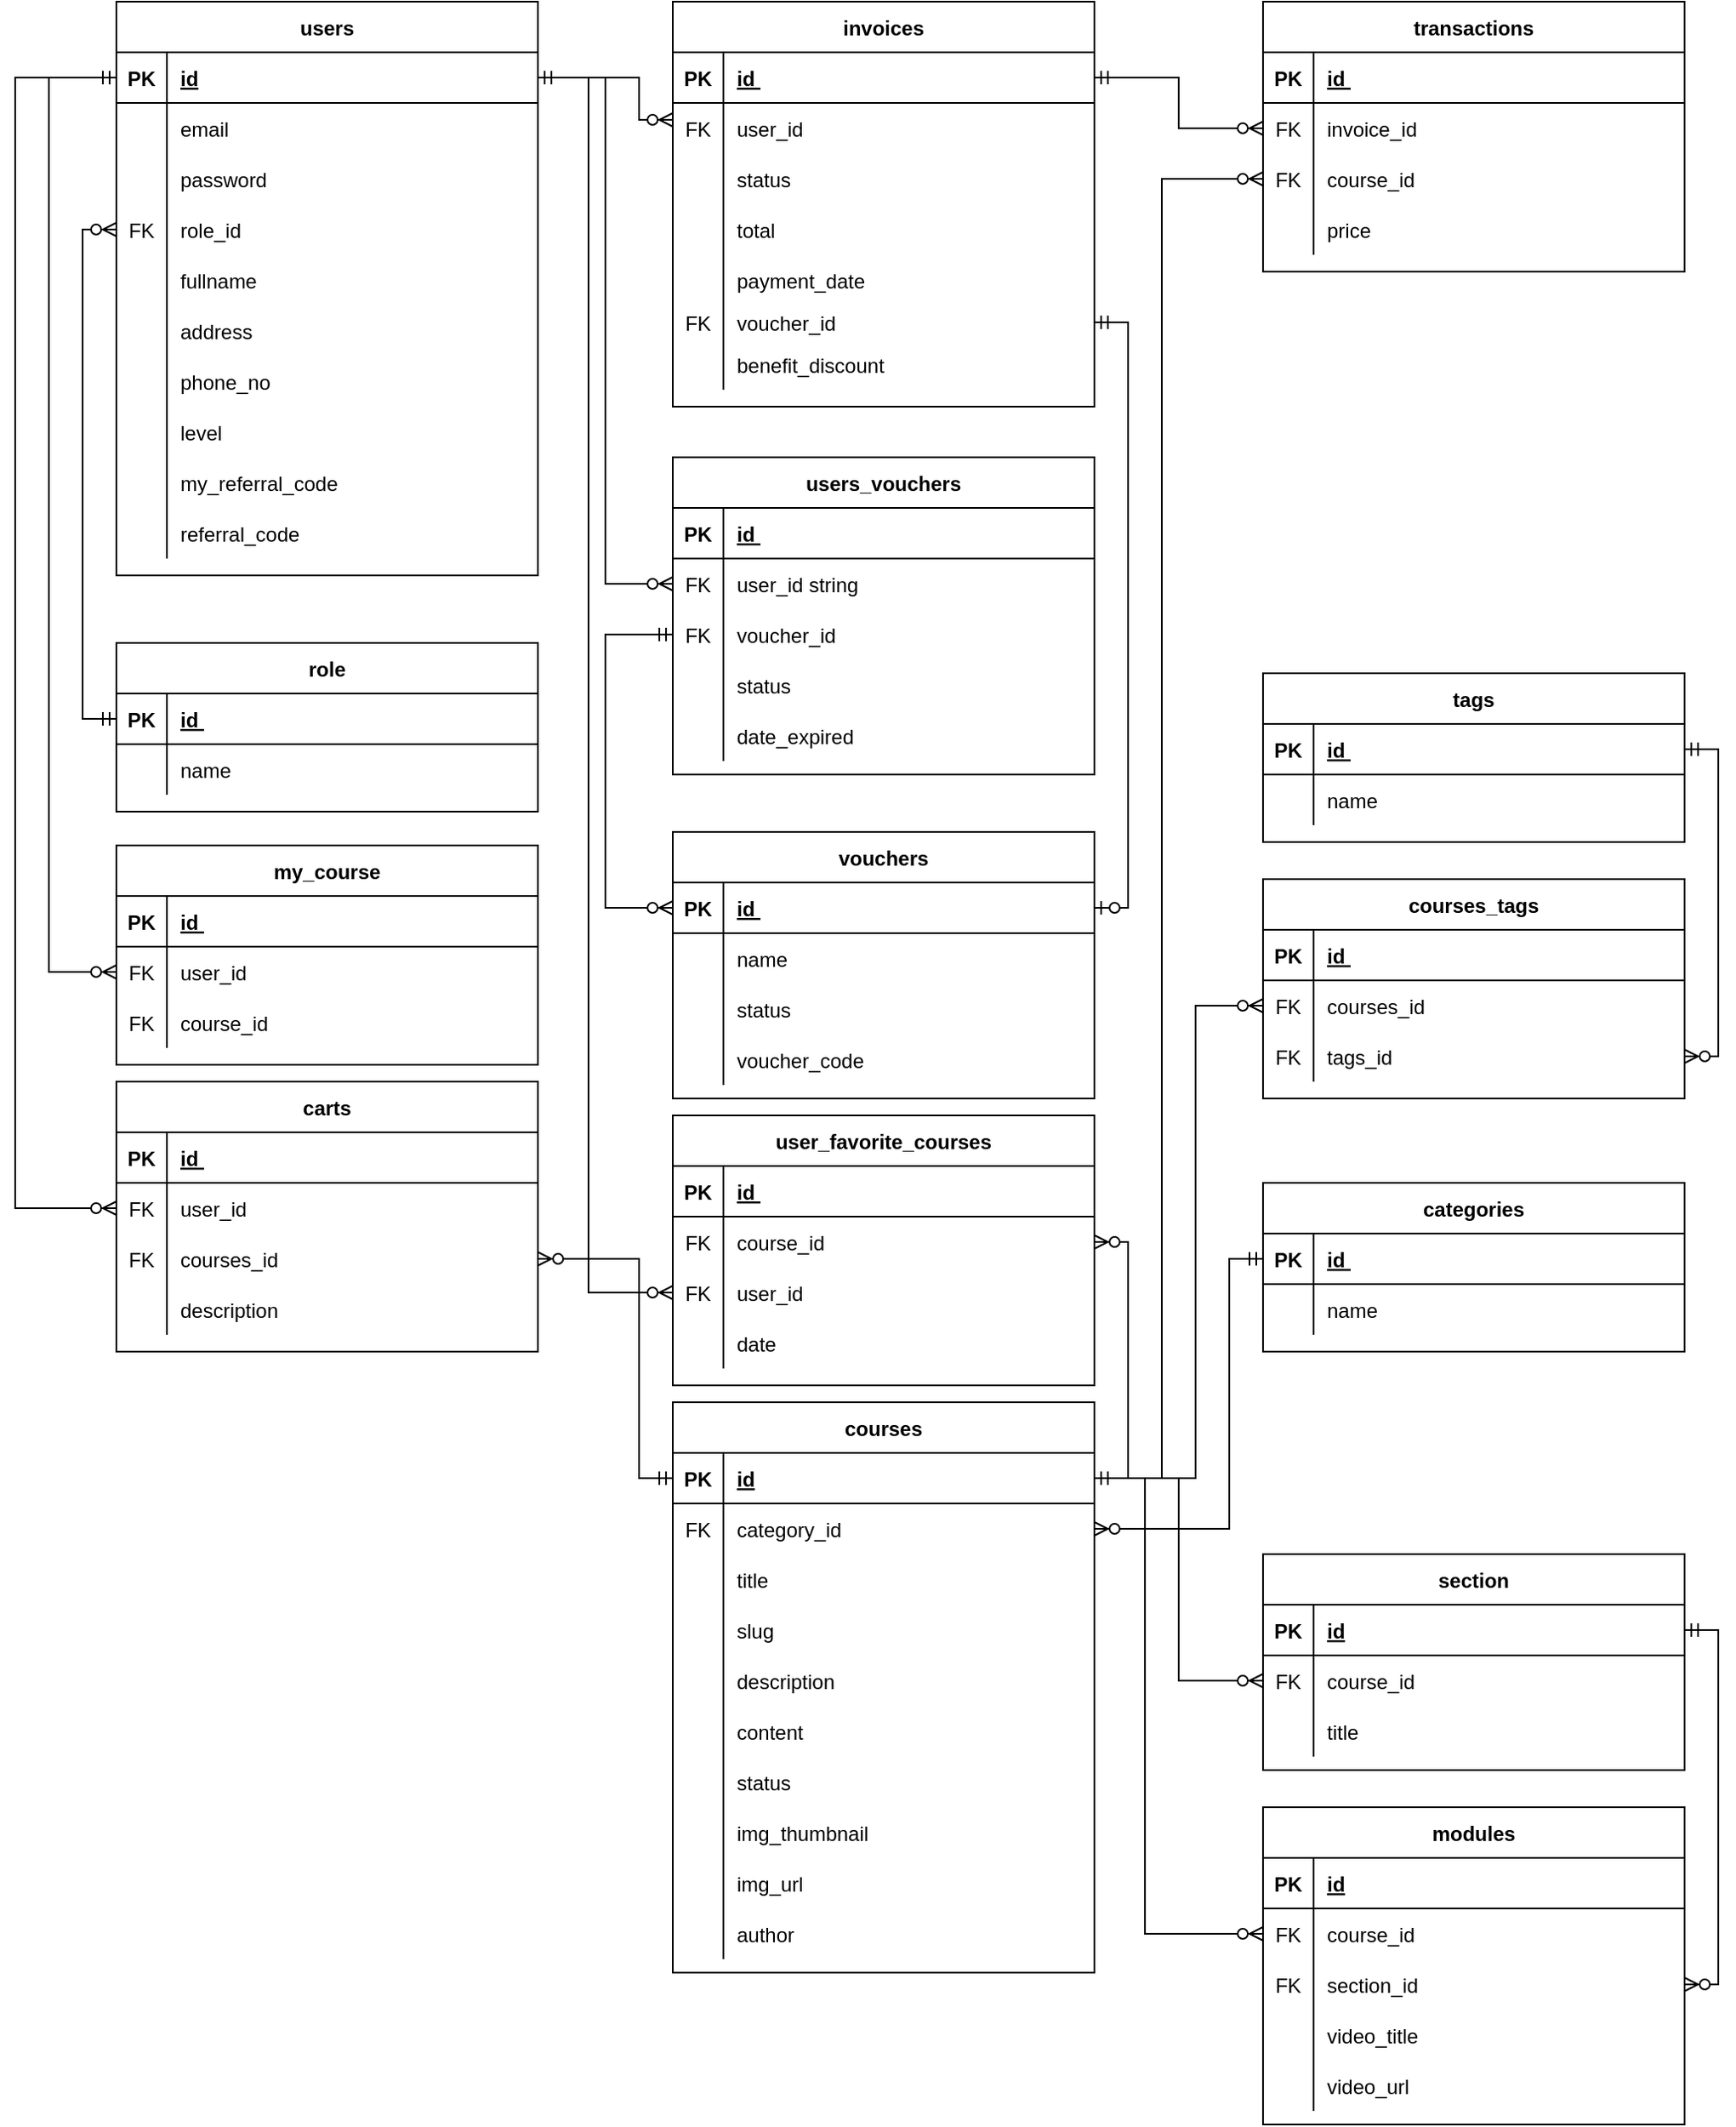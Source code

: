 <mxfile version="21.3.7" type="github" pages="2">
  <diagram id="R2lEEEUBdFMjLlhIrx00" name="ERD">
    <mxGraphModel dx="2924" dy="1206" grid="1" gridSize="10" guides="1" tooltips="1" connect="1" arrows="1" fold="1" page="1" pageScale="1" pageWidth="850" pageHeight="1100" math="0" shadow="0" extFonts="Permanent Marker^https://fonts.googleapis.com/css?family=Permanent+Marker">
      <root>
        <mxCell id="0" />
        <mxCell id="1" parent="0" />
        <mxCell id="tSF6GhgpEOpoTIe3DIja-1" value="users" style="shape=table;startSize=30;container=1;collapsible=1;childLayout=tableLayout;fixedRows=1;rowLines=0;fontStyle=1;align=center;resizeLast=1;" parent="1" vertex="1">
          <mxGeometry x="-180" y="70" width="250" height="340.0" as="geometry" />
        </mxCell>
        <mxCell id="tSF6GhgpEOpoTIe3DIja-2" value="" style="shape=partialRectangle;collapsible=0;dropTarget=0;pointerEvents=0;fillColor=none;points=[[0,0.5],[1,0.5]];portConstraint=eastwest;top=0;left=0;right=0;bottom=1;" parent="tSF6GhgpEOpoTIe3DIja-1" vertex="1">
          <mxGeometry y="30" width="250" height="30" as="geometry" />
        </mxCell>
        <mxCell id="tSF6GhgpEOpoTIe3DIja-3" value="PK" style="shape=partialRectangle;overflow=hidden;connectable=0;fillColor=none;top=0;left=0;bottom=0;right=0;fontStyle=1;" parent="tSF6GhgpEOpoTIe3DIja-2" vertex="1">
          <mxGeometry width="30" height="30" as="geometry">
            <mxRectangle width="30" height="30" as="alternateBounds" />
          </mxGeometry>
        </mxCell>
        <mxCell id="tSF6GhgpEOpoTIe3DIja-4" value="id   " style="shape=partialRectangle;overflow=hidden;connectable=0;fillColor=none;top=0;left=0;bottom=0;right=0;align=left;spacingLeft=6;fontStyle=5;" parent="tSF6GhgpEOpoTIe3DIja-2" vertex="1">
          <mxGeometry x="30" width="220" height="30" as="geometry">
            <mxRectangle width="220" height="30" as="alternateBounds" />
          </mxGeometry>
        </mxCell>
        <mxCell id="tSF6GhgpEOpoTIe3DIja-5" value="" style="shape=partialRectangle;collapsible=0;dropTarget=0;pointerEvents=0;fillColor=none;points=[[0,0.5],[1,0.5]];portConstraint=eastwest;top=0;left=0;right=0;bottom=0;" parent="tSF6GhgpEOpoTIe3DIja-1" vertex="1">
          <mxGeometry y="60" width="250" height="30" as="geometry" />
        </mxCell>
        <mxCell id="tSF6GhgpEOpoTIe3DIja-6" value="" style="shape=partialRectangle;overflow=hidden;connectable=0;fillColor=none;top=0;left=0;bottom=0;right=0;" parent="tSF6GhgpEOpoTIe3DIja-5" vertex="1">
          <mxGeometry width="30" height="30" as="geometry">
            <mxRectangle width="30" height="30" as="alternateBounds" />
          </mxGeometry>
        </mxCell>
        <mxCell id="tSF6GhgpEOpoTIe3DIja-7" value="email  " style="shape=partialRectangle;overflow=hidden;connectable=0;fillColor=none;top=0;left=0;bottom=0;right=0;align=left;spacingLeft=6;" parent="tSF6GhgpEOpoTIe3DIja-5" vertex="1">
          <mxGeometry x="30" width="220" height="30" as="geometry">
            <mxRectangle width="220" height="30" as="alternateBounds" />
          </mxGeometry>
        </mxCell>
        <mxCell id="tSF6GhgpEOpoTIe3DIja-8" value="" style="shape=partialRectangle;collapsible=0;dropTarget=0;pointerEvents=0;fillColor=none;points=[[0,0.5],[1,0.5]];portConstraint=eastwest;top=0;left=0;right=0;bottom=0;" parent="tSF6GhgpEOpoTIe3DIja-1" vertex="1">
          <mxGeometry y="90" width="250" height="30" as="geometry" />
        </mxCell>
        <mxCell id="tSF6GhgpEOpoTIe3DIja-9" value="" style="shape=partialRectangle;overflow=hidden;connectable=0;fillColor=none;top=0;left=0;bottom=0;right=0;" parent="tSF6GhgpEOpoTIe3DIja-8" vertex="1">
          <mxGeometry width="30" height="30" as="geometry">
            <mxRectangle width="30" height="30" as="alternateBounds" />
          </mxGeometry>
        </mxCell>
        <mxCell id="tSF6GhgpEOpoTIe3DIja-10" value="password  " style="shape=partialRectangle;overflow=hidden;connectable=0;fillColor=none;top=0;left=0;bottom=0;right=0;align=left;spacingLeft=6;" parent="tSF6GhgpEOpoTIe3DIja-8" vertex="1">
          <mxGeometry x="30" width="220" height="30" as="geometry">
            <mxRectangle width="220" height="30" as="alternateBounds" />
          </mxGeometry>
        </mxCell>
        <mxCell id="tSF6GhgpEOpoTIe3DIja-11" value="" style="shape=partialRectangle;collapsible=0;dropTarget=0;pointerEvents=0;fillColor=none;points=[[0,0.5],[1,0.5]];portConstraint=eastwest;top=0;left=0;right=0;bottom=0;" parent="tSF6GhgpEOpoTIe3DIja-1" vertex="1">
          <mxGeometry y="120" width="250" height="30" as="geometry" />
        </mxCell>
        <mxCell id="tSF6GhgpEOpoTIe3DIja-12" value="FK" style="shape=partialRectangle;overflow=hidden;connectable=0;fillColor=none;top=0;left=0;bottom=0;right=0;" parent="tSF6GhgpEOpoTIe3DIja-11" vertex="1">
          <mxGeometry width="30" height="30" as="geometry">
            <mxRectangle width="30" height="30" as="alternateBounds" />
          </mxGeometry>
        </mxCell>
        <mxCell id="tSF6GhgpEOpoTIe3DIja-13" value="role_id  " style="shape=partialRectangle;overflow=hidden;connectable=0;fillColor=none;top=0;left=0;bottom=0;right=0;align=left;spacingLeft=6;" parent="tSF6GhgpEOpoTIe3DIja-11" vertex="1">
          <mxGeometry x="30" width="220" height="30" as="geometry">
            <mxRectangle width="220" height="30" as="alternateBounds" />
          </mxGeometry>
        </mxCell>
        <mxCell id="tSF6GhgpEOpoTIe3DIja-14" value="" style="shape=partialRectangle;collapsible=0;dropTarget=0;pointerEvents=0;fillColor=none;points=[[0,0.5],[1,0.5]];portConstraint=eastwest;top=0;left=0;right=0;bottom=0;" parent="tSF6GhgpEOpoTIe3DIja-1" vertex="1">
          <mxGeometry y="150" width="250" height="30" as="geometry" />
        </mxCell>
        <mxCell id="tSF6GhgpEOpoTIe3DIja-15" value="" style="shape=partialRectangle;overflow=hidden;connectable=0;fillColor=none;top=0;left=0;bottom=0;right=0;" parent="tSF6GhgpEOpoTIe3DIja-14" vertex="1">
          <mxGeometry width="30" height="30" as="geometry">
            <mxRectangle width="30" height="30" as="alternateBounds" />
          </mxGeometry>
        </mxCell>
        <mxCell id="tSF6GhgpEOpoTIe3DIja-16" value="fullname  " style="shape=partialRectangle;overflow=hidden;connectable=0;fillColor=none;top=0;left=0;bottom=0;right=0;align=left;spacingLeft=6;" parent="tSF6GhgpEOpoTIe3DIja-14" vertex="1">
          <mxGeometry x="30" width="220" height="30" as="geometry">
            <mxRectangle width="220" height="30" as="alternateBounds" />
          </mxGeometry>
        </mxCell>
        <mxCell id="tSF6GhgpEOpoTIe3DIja-17" value="" style="shape=partialRectangle;collapsible=0;dropTarget=0;pointerEvents=0;fillColor=none;points=[[0,0.5],[1,0.5]];portConstraint=eastwest;top=0;left=0;right=0;bottom=0;" parent="tSF6GhgpEOpoTIe3DIja-1" vertex="1">
          <mxGeometry y="180" width="250" height="30" as="geometry" />
        </mxCell>
        <mxCell id="tSF6GhgpEOpoTIe3DIja-18" value="" style="shape=partialRectangle;overflow=hidden;connectable=0;fillColor=none;top=0;left=0;bottom=0;right=0;" parent="tSF6GhgpEOpoTIe3DIja-17" vertex="1">
          <mxGeometry width="30" height="30" as="geometry">
            <mxRectangle width="30" height="30" as="alternateBounds" />
          </mxGeometry>
        </mxCell>
        <mxCell id="tSF6GhgpEOpoTIe3DIja-19" value="address  " style="shape=partialRectangle;overflow=hidden;connectable=0;fillColor=none;top=0;left=0;bottom=0;right=0;align=left;spacingLeft=6;" parent="tSF6GhgpEOpoTIe3DIja-17" vertex="1">
          <mxGeometry x="30" width="220" height="30" as="geometry">
            <mxRectangle width="220" height="30" as="alternateBounds" />
          </mxGeometry>
        </mxCell>
        <mxCell id="tSF6GhgpEOpoTIe3DIja-20" value="" style="shape=partialRectangle;collapsible=0;dropTarget=0;pointerEvents=0;fillColor=none;points=[[0,0.5],[1,0.5]];portConstraint=eastwest;top=0;left=0;right=0;bottom=0;" parent="tSF6GhgpEOpoTIe3DIja-1" vertex="1">
          <mxGeometry y="210" width="250" height="30" as="geometry" />
        </mxCell>
        <mxCell id="tSF6GhgpEOpoTIe3DIja-21" value="" style="shape=partialRectangle;overflow=hidden;connectable=0;fillColor=none;top=0;left=0;bottom=0;right=0;" parent="tSF6GhgpEOpoTIe3DIja-20" vertex="1">
          <mxGeometry width="30" height="30" as="geometry">
            <mxRectangle width="30" height="30" as="alternateBounds" />
          </mxGeometry>
        </mxCell>
        <mxCell id="tSF6GhgpEOpoTIe3DIja-22" value="phone_no  " style="shape=partialRectangle;overflow=hidden;connectable=0;fillColor=none;top=0;left=0;bottom=0;right=0;align=left;spacingLeft=6;" parent="tSF6GhgpEOpoTIe3DIja-20" vertex="1">
          <mxGeometry x="30" width="220" height="30" as="geometry">
            <mxRectangle width="220" height="30" as="alternateBounds" />
          </mxGeometry>
        </mxCell>
        <mxCell id="tSF6GhgpEOpoTIe3DIja-23" value="" style="shape=partialRectangle;collapsible=0;dropTarget=0;pointerEvents=0;fillColor=none;points=[[0,0.5],[1,0.5]];portConstraint=eastwest;top=0;left=0;right=0;bottom=0;" parent="tSF6GhgpEOpoTIe3DIja-1" vertex="1">
          <mxGeometry y="240" width="250" height="30" as="geometry" />
        </mxCell>
        <mxCell id="tSF6GhgpEOpoTIe3DIja-24" value="" style="shape=partialRectangle;overflow=hidden;connectable=0;fillColor=none;top=0;left=0;bottom=0;right=0;" parent="tSF6GhgpEOpoTIe3DIja-23" vertex="1">
          <mxGeometry width="30" height="30" as="geometry">
            <mxRectangle width="30" height="30" as="alternateBounds" />
          </mxGeometry>
        </mxCell>
        <mxCell id="tSF6GhgpEOpoTIe3DIja-25" value="level  " style="shape=partialRectangle;overflow=hidden;connectable=0;fillColor=none;top=0;left=0;bottom=0;right=0;align=left;spacingLeft=6;" parent="tSF6GhgpEOpoTIe3DIja-23" vertex="1">
          <mxGeometry x="30" width="220" height="30" as="geometry">
            <mxRectangle width="220" height="30" as="alternateBounds" />
          </mxGeometry>
        </mxCell>
        <mxCell id="tSF6GhgpEOpoTIe3DIja-26" value="" style="shape=partialRectangle;collapsible=0;dropTarget=0;pointerEvents=0;fillColor=none;points=[[0,0.5],[1,0.5]];portConstraint=eastwest;top=0;left=0;right=0;bottom=0;" parent="tSF6GhgpEOpoTIe3DIja-1" vertex="1">
          <mxGeometry y="270" width="250" height="30" as="geometry" />
        </mxCell>
        <mxCell id="tSF6GhgpEOpoTIe3DIja-27" value="" style="shape=partialRectangle;overflow=hidden;connectable=0;fillColor=none;top=0;left=0;bottom=0;right=0;" parent="tSF6GhgpEOpoTIe3DIja-26" vertex="1">
          <mxGeometry width="30" height="30" as="geometry">
            <mxRectangle width="30" height="30" as="alternateBounds" />
          </mxGeometry>
        </mxCell>
        <mxCell id="tSF6GhgpEOpoTIe3DIja-28" value="my_referral_code  " style="shape=partialRectangle;overflow=hidden;connectable=0;fillColor=none;top=0;left=0;bottom=0;right=0;align=left;spacingLeft=6;" parent="tSF6GhgpEOpoTIe3DIja-26" vertex="1">
          <mxGeometry x="30" width="220" height="30" as="geometry">
            <mxRectangle width="220" height="30" as="alternateBounds" />
          </mxGeometry>
        </mxCell>
        <mxCell id="tSF6GhgpEOpoTIe3DIja-29" value="" style="shape=partialRectangle;collapsible=0;dropTarget=0;pointerEvents=0;fillColor=none;points=[[0,0.5],[1,0.5]];portConstraint=eastwest;top=0;left=0;right=0;bottom=0;" parent="tSF6GhgpEOpoTIe3DIja-1" vertex="1">
          <mxGeometry y="300" width="250" height="30" as="geometry" />
        </mxCell>
        <mxCell id="tSF6GhgpEOpoTIe3DIja-30" value="" style="shape=partialRectangle;overflow=hidden;connectable=0;fillColor=none;top=0;left=0;bottom=0;right=0;" parent="tSF6GhgpEOpoTIe3DIja-29" vertex="1">
          <mxGeometry width="30" height="30" as="geometry">
            <mxRectangle width="30" height="30" as="alternateBounds" />
          </mxGeometry>
        </mxCell>
        <mxCell id="tSF6GhgpEOpoTIe3DIja-31" value="referral_code  " style="shape=partialRectangle;overflow=hidden;connectable=0;fillColor=none;top=0;left=0;bottom=0;right=0;align=left;spacingLeft=6;" parent="tSF6GhgpEOpoTIe3DIja-29" vertex="1">
          <mxGeometry x="30" width="220" height="30" as="geometry">
            <mxRectangle width="220" height="30" as="alternateBounds" />
          </mxGeometry>
        </mxCell>
        <mxCell id="tSF6GhgpEOpoTIe3DIja-45" value="courses" style="shape=table;startSize=30;container=1;collapsible=1;childLayout=tableLayout;fixedRows=1;rowLines=0;fontStyle=1;align=center;resizeLast=1;" parent="1" vertex="1">
          <mxGeometry x="150" y="900" width="250" height="338.0" as="geometry" />
        </mxCell>
        <mxCell id="tSF6GhgpEOpoTIe3DIja-46" value="" style="shape=partialRectangle;collapsible=0;dropTarget=0;pointerEvents=0;fillColor=none;points=[[0,0.5],[1,0.5]];portConstraint=eastwest;top=0;left=0;right=0;bottom=1;" parent="tSF6GhgpEOpoTIe3DIja-45" vertex="1">
          <mxGeometry y="30" width="250" height="30" as="geometry" />
        </mxCell>
        <mxCell id="tSF6GhgpEOpoTIe3DIja-47" value="PK" style="shape=partialRectangle;overflow=hidden;connectable=0;fillColor=none;top=0;left=0;bottom=0;right=0;fontStyle=1;" parent="tSF6GhgpEOpoTIe3DIja-46" vertex="1">
          <mxGeometry width="30" height="30" as="geometry">
            <mxRectangle width="30" height="30" as="alternateBounds" />
          </mxGeometry>
        </mxCell>
        <mxCell id="tSF6GhgpEOpoTIe3DIja-48" value="id   " style="shape=partialRectangle;overflow=hidden;connectable=0;fillColor=none;top=0;left=0;bottom=0;right=0;align=left;spacingLeft=6;fontStyle=5;" parent="tSF6GhgpEOpoTIe3DIja-46" vertex="1">
          <mxGeometry x="30" width="220" height="30" as="geometry">
            <mxRectangle width="220" height="30" as="alternateBounds" />
          </mxGeometry>
        </mxCell>
        <mxCell id="tSF6GhgpEOpoTIe3DIja-49" value="" style="shape=partialRectangle;collapsible=0;dropTarget=0;pointerEvents=0;fillColor=none;points=[[0,0.5],[1,0.5]];portConstraint=eastwest;top=0;left=0;right=0;bottom=0;" parent="tSF6GhgpEOpoTIe3DIja-45" vertex="1">
          <mxGeometry y="60" width="250" height="30" as="geometry" />
        </mxCell>
        <mxCell id="tSF6GhgpEOpoTIe3DIja-50" value="FK" style="shape=partialRectangle;overflow=hidden;connectable=0;fillColor=none;top=0;left=0;bottom=0;right=0;" parent="tSF6GhgpEOpoTIe3DIja-49" vertex="1">
          <mxGeometry width="30" height="30" as="geometry">
            <mxRectangle width="30" height="30" as="alternateBounds" />
          </mxGeometry>
        </mxCell>
        <mxCell id="tSF6GhgpEOpoTIe3DIja-51" value="category_id  " style="shape=partialRectangle;overflow=hidden;connectable=0;fillColor=none;top=0;left=0;bottom=0;right=0;align=left;spacingLeft=6;" parent="tSF6GhgpEOpoTIe3DIja-49" vertex="1">
          <mxGeometry x="30" width="220" height="30" as="geometry">
            <mxRectangle width="220" height="30" as="alternateBounds" />
          </mxGeometry>
        </mxCell>
        <mxCell id="tSF6GhgpEOpoTIe3DIja-55" value="" style="shape=partialRectangle;collapsible=0;dropTarget=0;pointerEvents=0;fillColor=none;points=[[0,0.5],[1,0.5]];portConstraint=eastwest;top=0;left=0;right=0;bottom=0;" parent="tSF6GhgpEOpoTIe3DIja-45" vertex="1">
          <mxGeometry y="90" width="250" height="30" as="geometry" />
        </mxCell>
        <mxCell id="tSF6GhgpEOpoTIe3DIja-56" value="" style="shape=partialRectangle;overflow=hidden;connectable=0;fillColor=none;top=0;left=0;bottom=0;right=0;" parent="tSF6GhgpEOpoTIe3DIja-55" vertex="1">
          <mxGeometry width="30" height="30" as="geometry">
            <mxRectangle width="30" height="30" as="alternateBounds" />
          </mxGeometry>
        </mxCell>
        <mxCell id="tSF6GhgpEOpoTIe3DIja-57" value="title  " style="shape=partialRectangle;overflow=hidden;connectable=0;fillColor=none;top=0;left=0;bottom=0;right=0;align=left;spacingLeft=6;" parent="tSF6GhgpEOpoTIe3DIja-55" vertex="1">
          <mxGeometry x="30" width="220" height="30" as="geometry">
            <mxRectangle width="220" height="30" as="alternateBounds" />
          </mxGeometry>
        </mxCell>
        <mxCell id="tSF6GhgpEOpoTIe3DIja-58" value="" style="shape=partialRectangle;collapsible=0;dropTarget=0;pointerEvents=0;fillColor=none;points=[[0,0.5],[1,0.5]];portConstraint=eastwest;top=0;left=0;right=0;bottom=0;" parent="tSF6GhgpEOpoTIe3DIja-45" vertex="1">
          <mxGeometry y="120" width="250" height="30" as="geometry" />
        </mxCell>
        <mxCell id="tSF6GhgpEOpoTIe3DIja-59" value="" style="shape=partialRectangle;overflow=hidden;connectable=0;fillColor=none;top=0;left=0;bottom=0;right=0;" parent="tSF6GhgpEOpoTIe3DIja-58" vertex="1">
          <mxGeometry width="30" height="30" as="geometry">
            <mxRectangle width="30" height="30" as="alternateBounds" />
          </mxGeometry>
        </mxCell>
        <mxCell id="tSF6GhgpEOpoTIe3DIja-60" value="slug  " style="shape=partialRectangle;overflow=hidden;connectable=0;fillColor=none;top=0;left=0;bottom=0;right=0;align=left;spacingLeft=6;" parent="tSF6GhgpEOpoTIe3DIja-58" vertex="1">
          <mxGeometry x="30" width="220" height="30" as="geometry">
            <mxRectangle width="220" height="30" as="alternateBounds" />
          </mxGeometry>
        </mxCell>
        <mxCell id="tSF6GhgpEOpoTIe3DIja-61" value="" style="shape=partialRectangle;collapsible=0;dropTarget=0;pointerEvents=0;fillColor=none;points=[[0,0.5],[1,0.5]];portConstraint=eastwest;top=0;left=0;right=0;bottom=0;" parent="tSF6GhgpEOpoTIe3DIja-45" vertex="1">
          <mxGeometry y="150" width="250" height="30" as="geometry" />
        </mxCell>
        <mxCell id="tSF6GhgpEOpoTIe3DIja-62" value="" style="shape=partialRectangle;overflow=hidden;connectable=0;fillColor=none;top=0;left=0;bottom=0;right=0;" parent="tSF6GhgpEOpoTIe3DIja-61" vertex="1">
          <mxGeometry width="30" height="30" as="geometry">
            <mxRectangle width="30" height="30" as="alternateBounds" />
          </mxGeometry>
        </mxCell>
        <mxCell id="tSF6GhgpEOpoTIe3DIja-63" value="description  " style="shape=partialRectangle;overflow=hidden;connectable=0;fillColor=none;top=0;left=0;bottom=0;right=0;align=left;spacingLeft=6;" parent="tSF6GhgpEOpoTIe3DIja-61" vertex="1">
          <mxGeometry x="30" width="220" height="30" as="geometry">
            <mxRectangle width="220" height="30" as="alternateBounds" />
          </mxGeometry>
        </mxCell>
        <mxCell id="tSF6GhgpEOpoTIe3DIja-64" value="" style="shape=partialRectangle;collapsible=0;dropTarget=0;pointerEvents=0;fillColor=none;points=[[0,0.5],[1,0.5]];portConstraint=eastwest;top=0;left=0;right=0;bottom=0;" parent="tSF6GhgpEOpoTIe3DIja-45" vertex="1">
          <mxGeometry y="180" width="250" height="30" as="geometry" />
        </mxCell>
        <mxCell id="tSF6GhgpEOpoTIe3DIja-65" value="" style="shape=partialRectangle;overflow=hidden;connectable=0;fillColor=none;top=0;left=0;bottom=0;right=0;" parent="tSF6GhgpEOpoTIe3DIja-64" vertex="1">
          <mxGeometry width="30" height="30" as="geometry">
            <mxRectangle width="30" height="30" as="alternateBounds" />
          </mxGeometry>
        </mxCell>
        <mxCell id="tSF6GhgpEOpoTIe3DIja-66" value="content  " style="shape=partialRectangle;overflow=hidden;connectable=0;fillColor=none;top=0;left=0;bottom=0;right=0;align=left;spacingLeft=6;" parent="tSF6GhgpEOpoTIe3DIja-64" vertex="1">
          <mxGeometry x="30" width="220" height="30" as="geometry">
            <mxRectangle width="220" height="30" as="alternateBounds" />
          </mxGeometry>
        </mxCell>
        <mxCell id="tSF6GhgpEOpoTIe3DIja-67" value="" style="shape=partialRectangle;collapsible=0;dropTarget=0;pointerEvents=0;fillColor=none;points=[[0,0.5],[1,0.5]];portConstraint=eastwest;top=0;left=0;right=0;bottom=0;" parent="tSF6GhgpEOpoTIe3DIja-45" vertex="1">
          <mxGeometry y="210" width="250" height="30" as="geometry" />
        </mxCell>
        <mxCell id="tSF6GhgpEOpoTIe3DIja-68" value="" style="shape=partialRectangle;overflow=hidden;connectable=0;fillColor=none;top=0;left=0;bottom=0;right=0;" parent="tSF6GhgpEOpoTIe3DIja-67" vertex="1">
          <mxGeometry width="30" height="30" as="geometry">
            <mxRectangle width="30" height="30" as="alternateBounds" />
          </mxGeometry>
        </mxCell>
        <mxCell id="tSF6GhgpEOpoTIe3DIja-69" value="status  " style="shape=partialRectangle;overflow=hidden;connectable=0;fillColor=none;top=0;left=0;bottom=0;right=0;align=left;spacingLeft=6;" parent="tSF6GhgpEOpoTIe3DIja-67" vertex="1">
          <mxGeometry x="30" width="220" height="30" as="geometry">
            <mxRectangle width="220" height="30" as="alternateBounds" />
          </mxGeometry>
        </mxCell>
        <mxCell id="tSF6GhgpEOpoTIe3DIja-70" value="" style="shape=partialRectangle;collapsible=0;dropTarget=0;pointerEvents=0;fillColor=none;points=[[0,0.5],[1,0.5]];portConstraint=eastwest;top=0;left=0;right=0;bottom=0;" parent="tSF6GhgpEOpoTIe3DIja-45" vertex="1">
          <mxGeometry y="240" width="250" height="30" as="geometry" />
        </mxCell>
        <mxCell id="tSF6GhgpEOpoTIe3DIja-71" value="" style="shape=partialRectangle;overflow=hidden;connectable=0;fillColor=none;top=0;left=0;bottom=0;right=0;" parent="tSF6GhgpEOpoTIe3DIja-70" vertex="1">
          <mxGeometry width="30" height="30" as="geometry">
            <mxRectangle width="30" height="30" as="alternateBounds" />
          </mxGeometry>
        </mxCell>
        <mxCell id="tSF6GhgpEOpoTIe3DIja-72" value="img_thumbnail  " style="shape=partialRectangle;overflow=hidden;connectable=0;fillColor=none;top=0;left=0;bottom=0;right=0;align=left;spacingLeft=6;" parent="tSF6GhgpEOpoTIe3DIja-70" vertex="1">
          <mxGeometry x="30" width="220" height="30" as="geometry">
            <mxRectangle width="220" height="30" as="alternateBounds" />
          </mxGeometry>
        </mxCell>
        <mxCell id="tSF6GhgpEOpoTIe3DIja-73" value="" style="shape=partialRectangle;collapsible=0;dropTarget=0;pointerEvents=0;fillColor=none;points=[[0,0.5],[1,0.5]];portConstraint=eastwest;top=0;left=0;right=0;bottom=0;" parent="tSF6GhgpEOpoTIe3DIja-45" vertex="1">
          <mxGeometry y="270" width="250" height="30" as="geometry" />
        </mxCell>
        <mxCell id="tSF6GhgpEOpoTIe3DIja-74" value="" style="shape=partialRectangle;overflow=hidden;connectable=0;fillColor=none;top=0;left=0;bottom=0;right=0;" parent="tSF6GhgpEOpoTIe3DIja-73" vertex="1">
          <mxGeometry width="30" height="30" as="geometry">
            <mxRectangle width="30" height="30" as="alternateBounds" />
          </mxGeometry>
        </mxCell>
        <mxCell id="tSF6GhgpEOpoTIe3DIja-75" value="img_url  " style="shape=partialRectangle;overflow=hidden;connectable=0;fillColor=none;top=0;left=0;bottom=0;right=0;align=left;spacingLeft=6;" parent="tSF6GhgpEOpoTIe3DIja-73" vertex="1">
          <mxGeometry x="30" width="220" height="30" as="geometry">
            <mxRectangle width="220" height="30" as="alternateBounds" />
          </mxGeometry>
        </mxCell>
        <mxCell id="Tx-RifHzs-dPFF0LyOkw-11" value="" style="shape=partialRectangle;collapsible=0;dropTarget=0;pointerEvents=0;fillColor=none;points=[[0,0.5],[1,0.5]];portConstraint=eastwest;top=0;left=0;right=0;bottom=0;" parent="tSF6GhgpEOpoTIe3DIja-45" vertex="1">
          <mxGeometry y="300" width="250" height="30" as="geometry" />
        </mxCell>
        <mxCell id="Tx-RifHzs-dPFF0LyOkw-12" value="" style="shape=partialRectangle;overflow=hidden;connectable=0;fillColor=none;top=0;left=0;bottom=0;right=0;" parent="Tx-RifHzs-dPFF0LyOkw-11" vertex="1">
          <mxGeometry width="30" height="30" as="geometry">
            <mxRectangle width="30" height="30" as="alternateBounds" />
          </mxGeometry>
        </mxCell>
        <mxCell id="Tx-RifHzs-dPFF0LyOkw-13" value="author  " style="shape=partialRectangle;overflow=hidden;connectable=0;fillColor=none;top=0;left=0;bottom=0;right=0;align=left;spacingLeft=6;" parent="Tx-RifHzs-dPFF0LyOkw-11" vertex="1">
          <mxGeometry x="30" width="220" height="30" as="geometry">
            <mxRectangle width="220" height="30" as="alternateBounds" />
          </mxGeometry>
        </mxCell>
        <mxCell id="tSF6GhgpEOpoTIe3DIja-79" value="courses_tags" style="shape=table;startSize=30;container=1;collapsible=1;childLayout=tableLayout;fixedRows=1;rowLines=0;fontStyle=1;align=center;resizeLast=1;" parent="1" vertex="1">
          <mxGeometry x="500" y="590" width="250" height="130" as="geometry" />
        </mxCell>
        <mxCell id="tSF6GhgpEOpoTIe3DIja-80" value="" style="shape=partialRectangle;collapsible=0;dropTarget=0;pointerEvents=0;fillColor=none;points=[[0,0.5],[1,0.5]];portConstraint=eastwest;top=0;left=0;right=0;bottom=1;" parent="tSF6GhgpEOpoTIe3DIja-79" vertex="1">
          <mxGeometry y="30" width="250" height="30" as="geometry" />
        </mxCell>
        <mxCell id="tSF6GhgpEOpoTIe3DIja-81" value="PK" style="shape=partialRectangle;overflow=hidden;connectable=0;fillColor=none;top=0;left=0;bottom=0;right=0;fontStyle=1;" parent="tSF6GhgpEOpoTIe3DIja-80" vertex="1">
          <mxGeometry width="30" height="30" as="geometry">
            <mxRectangle width="30" height="30" as="alternateBounds" />
          </mxGeometry>
        </mxCell>
        <mxCell id="tSF6GhgpEOpoTIe3DIja-82" value="id   " style="shape=partialRectangle;overflow=hidden;connectable=0;fillColor=none;top=0;left=0;bottom=0;right=0;align=left;spacingLeft=6;fontStyle=5;" parent="tSF6GhgpEOpoTIe3DIja-80" vertex="1">
          <mxGeometry x="30" width="220" height="30" as="geometry">
            <mxRectangle width="220" height="30" as="alternateBounds" />
          </mxGeometry>
        </mxCell>
        <mxCell id="tSF6GhgpEOpoTIe3DIja-83" value="" style="shape=partialRectangle;collapsible=0;dropTarget=0;pointerEvents=0;fillColor=none;points=[[0,0.5],[1,0.5]];portConstraint=eastwest;top=0;left=0;right=0;bottom=0;" parent="tSF6GhgpEOpoTIe3DIja-79" vertex="1">
          <mxGeometry y="60" width="250" height="30" as="geometry" />
        </mxCell>
        <mxCell id="tSF6GhgpEOpoTIe3DIja-84" value="FK" style="shape=partialRectangle;overflow=hidden;connectable=0;fillColor=none;top=0;left=0;bottom=0;right=0;" parent="tSF6GhgpEOpoTIe3DIja-83" vertex="1">
          <mxGeometry width="30" height="30" as="geometry">
            <mxRectangle width="30" height="30" as="alternateBounds" />
          </mxGeometry>
        </mxCell>
        <mxCell id="tSF6GhgpEOpoTIe3DIja-85" value="courses_id  " style="shape=partialRectangle;overflow=hidden;connectable=0;fillColor=none;top=0;left=0;bottom=0;right=0;align=left;spacingLeft=6;" parent="tSF6GhgpEOpoTIe3DIja-83" vertex="1">
          <mxGeometry x="30" width="220" height="30" as="geometry">
            <mxRectangle width="220" height="30" as="alternateBounds" />
          </mxGeometry>
        </mxCell>
        <mxCell id="t6Ex6y68rE9OpWCrkbIS-9" value="" style="shape=partialRectangle;collapsible=0;dropTarget=0;pointerEvents=0;fillColor=none;points=[[0,0.5],[1,0.5]];portConstraint=eastwest;top=0;left=0;right=0;bottom=0;" parent="tSF6GhgpEOpoTIe3DIja-79" vertex="1">
          <mxGeometry y="90" width="250" height="30" as="geometry" />
        </mxCell>
        <mxCell id="t6Ex6y68rE9OpWCrkbIS-10" value="FK" style="shape=partialRectangle;overflow=hidden;connectable=0;fillColor=none;top=0;left=0;bottom=0;right=0;" parent="t6Ex6y68rE9OpWCrkbIS-9" vertex="1">
          <mxGeometry width="30" height="30" as="geometry">
            <mxRectangle width="30" height="30" as="alternateBounds" />
          </mxGeometry>
        </mxCell>
        <mxCell id="t6Ex6y68rE9OpWCrkbIS-11" value="tags_id  " style="shape=partialRectangle;overflow=hidden;connectable=0;fillColor=none;top=0;left=0;bottom=0;right=0;align=left;spacingLeft=6;" parent="t6Ex6y68rE9OpWCrkbIS-9" vertex="1">
          <mxGeometry x="30" width="220" height="30" as="geometry">
            <mxRectangle width="220" height="30" as="alternateBounds" />
          </mxGeometry>
        </mxCell>
        <mxCell id="tSF6GhgpEOpoTIe3DIja-86" value="categories" style="shape=table;startSize=30;container=1;collapsible=1;childLayout=tableLayout;fixedRows=1;rowLines=0;fontStyle=1;align=center;resizeLast=1;" parent="1" vertex="1">
          <mxGeometry x="500" y="770" width="250" height="100" as="geometry" />
        </mxCell>
        <mxCell id="tSF6GhgpEOpoTIe3DIja-87" value="" style="shape=partialRectangle;collapsible=0;dropTarget=0;pointerEvents=0;fillColor=none;points=[[0,0.5],[1,0.5]];portConstraint=eastwest;top=0;left=0;right=0;bottom=1;" parent="tSF6GhgpEOpoTIe3DIja-86" vertex="1">
          <mxGeometry y="30" width="250" height="30" as="geometry" />
        </mxCell>
        <mxCell id="tSF6GhgpEOpoTIe3DIja-88" value="PK" style="shape=partialRectangle;overflow=hidden;connectable=0;fillColor=none;top=0;left=0;bottom=0;right=0;fontStyle=1;" parent="tSF6GhgpEOpoTIe3DIja-87" vertex="1">
          <mxGeometry width="30" height="30" as="geometry">
            <mxRectangle width="30" height="30" as="alternateBounds" />
          </mxGeometry>
        </mxCell>
        <mxCell id="tSF6GhgpEOpoTIe3DIja-89" value="id   " style="shape=partialRectangle;overflow=hidden;connectable=0;fillColor=none;top=0;left=0;bottom=0;right=0;align=left;spacingLeft=6;fontStyle=5;" parent="tSF6GhgpEOpoTIe3DIja-87" vertex="1">
          <mxGeometry x="30" width="220" height="30" as="geometry">
            <mxRectangle width="220" height="30" as="alternateBounds" />
          </mxGeometry>
        </mxCell>
        <mxCell id="tSF6GhgpEOpoTIe3DIja-90" value="" style="shape=partialRectangle;collapsible=0;dropTarget=0;pointerEvents=0;fillColor=none;points=[[0,0.5],[1,0.5]];portConstraint=eastwest;top=0;left=0;right=0;bottom=0;" parent="tSF6GhgpEOpoTIe3DIja-86" vertex="1">
          <mxGeometry y="60" width="250" height="30" as="geometry" />
        </mxCell>
        <mxCell id="tSF6GhgpEOpoTIe3DIja-91" value="" style="shape=partialRectangle;overflow=hidden;connectable=0;fillColor=none;top=0;left=0;bottom=0;right=0;" parent="tSF6GhgpEOpoTIe3DIja-90" vertex="1">
          <mxGeometry width="30" height="30" as="geometry">
            <mxRectangle width="30" height="30" as="alternateBounds" />
          </mxGeometry>
        </mxCell>
        <mxCell id="tSF6GhgpEOpoTIe3DIja-92" value="name  " style="shape=partialRectangle;overflow=hidden;connectable=0;fillColor=none;top=0;left=0;bottom=0;right=0;align=left;spacingLeft=6;" parent="tSF6GhgpEOpoTIe3DIja-90" vertex="1">
          <mxGeometry x="30" width="220" height="30" as="geometry">
            <mxRectangle width="220" height="30" as="alternateBounds" />
          </mxGeometry>
        </mxCell>
        <mxCell id="tSF6GhgpEOpoTIe3DIja-93" value="invoices" style="shape=table;startSize=30;container=1;collapsible=1;childLayout=tableLayout;fixedRows=1;rowLines=0;fontStyle=1;align=center;resizeLast=1;" parent="1" vertex="1">
          <mxGeometry x="150" y="70" width="250" height="240" as="geometry" />
        </mxCell>
        <mxCell id="tSF6GhgpEOpoTIe3DIja-94" value="" style="shape=partialRectangle;collapsible=0;dropTarget=0;pointerEvents=0;fillColor=none;points=[[0,0.5],[1,0.5]];portConstraint=eastwest;top=0;left=0;right=0;bottom=1;" parent="tSF6GhgpEOpoTIe3DIja-93" vertex="1">
          <mxGeometry y="30" width="250" height="30" as="geometry" />
        </mxCell>
        <mxCell id="tSF6GhgpEOpoTIe3DIja-95" value="PK" style="shape=partialRectangle;overflow=hidden;connectable=0;fillColor=none;top=0;left=0;bottom=0;right=0;fontStyle=1;" parent="tSF6GhgpEOpoTIe3DIja-94" vertex="1">
          <mxGeometry width="30" height="30" as="geometry">
            <mxRectangle width="30" height="30" as="alternateBounds" />
          </mxGeometry>
        </mxCell>
        <mxCell id="tSF6GhgpEOpoTIe3DIja-96" value="id   " style="shape=partialRectangle;overflow=hidden;connectable=0;fillColor=none;top=0;left=0;bottom=0;right=0;align=left;spacingLeft=6;fontStyle=5;" parent="tSF6GhgpEOpoTIe3DIja-94" vertex="1">
          <mxGeometry x="30" width="220" height="30" as="geometry">
            <mxRectangle width="220" height="30" as="alternateBounds" />
          </mxGeometry>
        </mxCell>
        <mxCell id="tSF6GhgpEOpoTIe3DIja-97" value="" style="shape=partialRectangle;collapsible=0;dropTarget=0;pointerEvents=0;fillColor=none;points=[[0,0.5],[1,0.5]];portConstraint=eastwest;top=0;left=0;right=0;bottom=0;" parent="tSF6GhgpEOpoTIe3DIja-93" vertex="1">
          <mxGeometry y="60" width="250" height="30" as="geometry" />
        </mxCell>
        <mxCell id="tSF6GhgpEOpoTIe3DIja-98" value="FK" style="shape=partialRectangle;overflow=hidden;connectable=0;fillColor=none;top=0;left=0;bottom=0;right=0;" parent="tSF6GhgpEOpoTIe3DIja-97" vertex="1">
          <mxGeometry width="30" height="30" as="geometry">
            <mxRectangle width="30" height="30" as="alternateBounds" />
          </mxGeometry>
        </mxCell>
        <mxCell id="tSF6GhgpEOpoTIe3DIja-99" value="user_id  " style="shape=partialRectangle;overflow=hidden;connectable=0;fillColor=none;top=0;left=0;bottom=0;right=0;align=left;spacingLeft=6;" parent="tSF6GhgpEOpoTIe3DIja-97" vertex="1">
          <mxGeometry x="30" width="220" height="30" as="geometry">
            <mxRectangle width="220" height="30" as="alternateBounds" />
          </mxGeometry>
        </mxCell>
        <mxCell id="tSF6GhgpEOpoTIe3DIja-100" value="" style="shape=partialRectangle;collapsible=0;dropTarget=0;pointerEvents=0;fillColor=none;points=[[0,0.5],[1,0.5]];portConstraint=eastwest;top=0;left=0;right=0;bottom=0;" parent="tSF6GhgpEOpoTIe3DIja-93" vertex="1">
          <mxGeometry y="90" width="250" height="30" as="geometry" />
        </mxCell>
        <mxCell id="tSF6GhgpEOpoTIe3DIja-101" value="" style="shape=partialRectangle;overflow=hidden;connectable=0;fillColor=none;top=0;left=0;bottom=0;right=0;" parent="tSF6GhgpEOpoTIe3DIja-100" vertex="1">
          <mxGeometry width="30" height="30" as="geometry">
            <mxRectangle width="30" height="30" as="alternateBounds" />
          </mxGeometry>
        </mxCell>
        <mxCell id="tSF6GhgpEOpoTIe3DIja-102" value="status  " style="shape=partialRectangle;overflow=hidden;connectable=0;fillColor=none;top=0;left=0;bottom=0;right=0;align=left;spacingLeft=6;" parent="tSF6GhgpEOpoTIe3DIja-100" vertex="1">
          <mxGeometry x="30" width="220" height="30" as="geometry">
            <mxRectangle width="220" height="30" as="alternateBounds" />
          </mxGeometry>
        </mxCell>
        <mxCell id="tSF6GhgpEOpoTIe3DIja-103" value="" style="shape=partialRectangle;collapsible=0;dropTarget=0;pointerEvents=0;fillColor=none;points=[[0,0.5],[1,0.5]];portConstraint=eastwest;top=0;left=0;right=0;bottom=0;" parent="tSF6GhgpEOpoTIe3DIja-93" vertex="1">
          <mxGeometry y="120" width="250" height="30" as="geometry" />
        </mxCell>
        <mxCell id="tSF6GhgpEOpoTIe3DIja-104" value="" style="shape=partialRectangle;overflow=hidden;connectable=0;fillColor=none;top=0;left=0;bottom=0;right=0;" parent="tSF6GhgpEOpoTIe3DIja-103" vertex="1">
          <mxGeometry width="30" height="30" as="geometry">
            <mxRectangle width="30" height="30" as="alternateBounds" />
          </mxGeometry>
        </mxCell>
        <mxCell id="tSF6GhgpEOpoTIe3DIja-105" value="total  " style="shape=partialRectangle;overflow=hidden;connectable=0;fillColor=none;top=0;left=0;bottom=0;right=0;align=left;spacingLeft=6;" parent="tSF6GhgpEOpoTIe3DIja-103" vertex="1">
          <mxGeometry x="30" width="220" height="30" as="geometry">
            <mxRectangle width="220" height="30" as="alternateBounds" />
          </mxGeometry>
        </mxCell>
        <mxCell id="tSF6GhgpEOpoTIe3DIja-106" value="" style="shape=partialRectangle;collapsible=0;dropTarget=0;pointerEvents=0;fillColor=none;points=[[0,0.5],[1,0.5]];portConstraint=eastwest;top=0;left=0;right=0;bottom=0;" parent="tSF6GhgpEOpoTIe3DIja-93" vertex="1">
          <mxGeometry y="150" width="250" height="30" as="geometry" />
        </mxCell>
        <mxCell id="tSF6GhgpEOpoTIe3DIja-107" value="" style="shape=partialRectangle;overflow=hidden;connectable=0;fillColor=none;top=0;left=0;bottom=0;right=0;" parent="tSF6GhgpEOpoTIe3DIja-106" vertex="1">
          <mxGeometry width="30" height="30" as="geometry">
            <mxRectangle width="30" height="30" as="alternateBounds" />
          </mxGeometry>
        </mxCell>
        <mxCell id="tSF6GhgpEOpoTIe3DIja-108" value="payment_date  " style="shape=partialRectangle;overflow=hidden;connectable=0;fillColor=none;top=0;left=0;bottom=0;right=0;align=left;spacingLeft=6;" parent="tSF6GhgpEOpoTIe3DIja-106" vertex="1">
          <mxGeometry x="30" width="220" height="30" as="geometry">
            <mxRectangle width="220" height="30" as="alternateBounds" />
          </mxGeometry>
        </mxCell>
        <mxCell id="tSF6GhgpEOpoTIe3DIja-109" value="" style="shape=partialRectangle;collapsible=0;dropTarget=0;pointerEvents=0;fillColor=none;points=[[0,0.5],[1,0.5]];portConstraint=eastwest;top=0;left=0;right=0;bottom=0;" parent="tSF6GhgpEOpoTIe3DIja-93" vertex="1">
          <mxGeometry y="180" width="250" height="20" as="geometry" />
        </mxCell>
        <mxCell id="tSF6GhgpEOpoTIe3DIja-110" value="FK" style="shape=partialRectangle;overflow=hidden;connectable=0;fillColor=none;top=0;left=0;bottom=0;right=0;" parent="tSF6GhgpEOpoTIe3DIja-109" vertex="1">
          <mxGeometry width="30" height="20" as="geometry">
            <mxRectangle width="30" height="20" as="alternateBounds" />
          </mxGeometry>
        </mxCell>
        <mxCell id="tSF6GhgpEOpoTIe3DIja-111" value="voucher_id  " style="shape=partialRectangle;overflow=hidden;connectable=0;fillColor=none;top=0;left=0;bottom=0;right=0;align=left;spacingLeft=6;" parent="tSF6GhgpEOpoTIe3DIja-109" vertex="1">
          <mxGeometry x="30" width="220" height="20" as="geometry">
            <mxRectangle width="220" height="20" as="alternateBounds" />
          </mxGeometry>
        </mxCell>
        <mxCell id="tSF6GhgpEOpoTIe3DIja-112" value="" style="shape=partialRectangle;collapsible=0;dropTarget=0;pointerEvents=0;fillColor=none;points=[[0,0.5],[1,0.5]];portConstraint=eastwest;top=0;left=0;right=0;bottom=0;" parent="tSF6GhgpEOpoTIe3DIja-93" vertex="1">
          <mxGeometry y="200" width="250" height="30" as="geometry" />
        </mxCell>
        <mxCell id="tSF6GhgpEOpoTIe3DIja-113" value="" style="shape=partialRectangle;overflow=hidden;connectable=0;fillColor=none;top=0;left=0;bottom=0;right=0;" parent="tSF6GhgpEOpoTIe3DIja-112" vertex="1">
          <mxGeometry width="30" height="30" as="geometry">
            <mxRectangle width="30" height="30" as="alternateBounds" />
          </mxGeometry>
        </mxCell>
        <mxCell id="tSF6GhgpEOpoTIe3DIja-114" value="benefit_discount  " style="shape=partialRectangle;overflow=hidden;connectable=0;fillColor=none;top=0;left=0;bottom=0;right=0;align=left;spacingLeft=6;" parent="tSF6GhgpEOpoTIe3DIja-112" vertex="1">
          <mxGeometry x="30" width="220" height="30" as="geometry">
            <mxRectangle width="220" height="30" as="alternateBounds" />
          </mxGeometry>
        </mxCell>
        <mxCell id="tSF6GhgpEOpoTIe3DIja-115" value="transactions" style="shape=table;startSize=30;container=1;collapsible=1;childLayout=tableLayout;fixedRows=1;rowLines=0;fontStyle=1;align=center;resizeLast=1;" parent="1" vertex="1">
          <mxGeometry x="500" y="70" width="250" height="160" as="geometry" />
        </mxCell>
        <mxCell id="tSF6GhgpEOpoTIe3DIja-116" value="" style="shape=partialRectangle;collapsible=0;dropTarget=0;pointerEvents=0;fillColor=none;points=[[0,0.5],[1,0.5]];portConstraint=eastwest;top=0;left=0;right=0;bottom=1;" parent="tSF6GhgpEOpoTIe3DIja-115" vertex="1">
          <mxGeometry y="30" width="250" height="30" as="geometry" />
        </mxCell>
        <mxCell id="tSF6GhgpEOpoTIe3DIja-117" value="PK" style="shape=partialRectangle;overflow=hidden;connectable=0;fillColor=none;top=0;left=0;bottom=0;right=0;fontStyle=1;" parent="tSF6GhgpEOpoTIe3DIja-116" vertex="1">
          <mxGeometry width="30" height="30" as="geometry">
            <mxRectangle width="30" height="30" as="alternateBounds" />
          </mxGeometry>
        </mxCell>
        <mxCell id="tSF6GhgpEOpoTIe3DIja-118" value="id   " style="shape=partialRectangle;overflow=hidden;connectable=0;fillColor=none;top=0;left=0;bottom=0;right=0;align=left;spacingLeft=6;fontStyle=5;" parent="tSF6GhgpEOpoTIe3DIja-116" vertex="1">
          <mxGeometry x="30" width="220" height="30" as="geometry">
            <mxRectangle width="220" height="30" as="alternateBounds" />
          </mxGeometry>
        </mxCell>
        <mxCell id="tSF6GhgpEOpoTIe3DIja-119" value="" style="shape=partialRectangle;collapsible=0;dropTarget=0;pointerEvents=0;fillColor=none;points=[[0,0.5],[1,0.5]];portConstraint=eastwest;top=0;left=0;right=0;bottom=0;" parent="tSF6GhgpEOpoTIe3DIja-115" vertex="1">
          <mxGeometry y="60" width="250" height="30" as="geometry" />
        </mxCell>
        <mxCell id="tSF6GhgpEOpoTIe3DIja-120" value="FK" style="shape=partialRectangle;overflow=hidden;connectable=0;fillColor=none;top=0;left=0;bottom=0;right=0;" parent="tSF6GhgpEOpoTIe3DIja-119" vertex="1">
          <mxGeometry width="30" height="30" as="geometry">
            <mxRectangle width="30" height="30" as="alternateBounds" />
          </mxGeometry>
        </mxCell>
        <mxCell id="tSF6GhgpEOpoTIe3DIja-121" value="invoice_id  " style="shape=partialRectangle;overflow=hidden;connectable=0;fillColor=none;top=0;left=0;bottom=0;right=0;align=left;spacingLeft=6;" parent="tSF6GhgpEOpoTIe3DIja-119" vertex="1">
          <mxGeometry x="30" width="220" height="30" as="geometry">
            <mxRectangle width="220" height="30" as="alternateBounds" />
          </mxGeometry>
        </mxCell>
        <mxCell id="tSF6GhgpEOpoTIe3DIja-122" value="" style="shape=partialRectangle;collapsible=0;dropTarget=0;pointerEvents=0;fillColor=none;points=[[0,0.5],[1,0.5]];portConstraint=eastwest;top=0;left=0;right=0;bottom=0;" parent="tSF6GhgpEOpoTIe3DIja-115" vertex="1">
          <mxGeometry y="90" width="250" height="30" as="geometry" />
        </mxCell>
        <mxCell id="tSF6GhgpEOpoTIe3DIja-123" value="FK" style="shape=partialRectangle;overflow=hidden;connectable=0;fillColor=none;top=0;left=0;bottom=0;right=0;" parent="tSF6GhgpEOpoTIe3DIja-122" vertex="1">
          <mxGeometry width="30" height="30" as="geometry">
            <mxRectangle width="30" height="30" as="alternateBounds" />
          </mxGeometry>
        </mxCell>
        <mxCell id="tSF6GhgpEOpoTIe3DIja-124" value="course_id  " style="shape=partialRectangle;overflow=hidden;connectable=0;fillColor=none;top=0;left=0;bottom=0;right=0;align=left;spacingLeft=6;" parent="tSF6GhgpEOpoTIe3DIja-122" vertex="1">
          <mxGeometry x="30" width="220" height="30" as="geometry">
            <mxRectangle width="220" height="30" as="alternateBounds" />
          </mxGeometry>
        </mxCell>
        <mxCell id="t6Ex6y68rE9OpWCrkbIS-31" value="" style="shape=partialRectangle;collapsible=0;dropTarget=0;pointerEvents=0;fillColor=none;points=[[0,0.5],[1,0.5]];portConstraint=eastwest;top=0;left=0;right=0;bottom=0;" parent="tSF6GhgpEOpoTIe3DIja-115" vertex="1">
          <mxGeometry y="120" width="250" height="30" as="geometry" />
        </mxCell>
        <mxCell id="t6Ex6y68rE9OpWCrkbIS-32" value="" style="shape=partialRectangle;overflow=hidden;connectable=0;fillColor=none;top=0;left=0;bottom=0;right=0;" parent="t6Ex6y68rE9OpWCrkbIS-31" vertex="1">
          <mxGeometry width="30" height="30" as="geometry">
            <mxRectangle width="30" height="30" as="alternateBounds" />
          </mxGeometry>
        </mxCell>
        <mxCell id="t6Ex6y68rE9OpWCrkbIS-33" value="price  " style="shape=partialRectangle;overflow=hidden;connectable=0;fillColor=none;top=0;left=0;bottom=0;right=0;align=left;spacingLeft=6;" parent="t6Ex6y68rE9OpWCrkbIS-31" vertex="1">
          <mxGeometry x="30" width="220" height="30" as="geometry">
            <mxRectangle width="220" height="30" as="alternateBounds" />
          </mxGeometry>
        </mxCell>
        <mxCell id="tSF6GhgpEOpoTIe3DIja-125" value="" style="edgeStyle=elbowEdgeStyle;fontSize=12;html=1;endArrow=ERzeroToMany;startArrow=ERmandOne;rounded=0;" parent="1" source="tSF6GhgpEOpoTIe3DIja-94" target="tSF6GhgpEOpoTIe3DIja-119" edge="1">
          <mxGeometry width="100" height="100" relative="1" as="geometry">
            <mxPoint x="410" y="385" as="sourcePoint" />
            <mxPoint x="480" y="625" as="targetPoint" />
          </mxGeometry>
        </mxCell>
        <mxCell id="tSF6GhgpEOpoTIe3DIja-127" value="vouchers" style="shape=table;startSize=30;container=1;collapsible=1;childLayout=tableLayout;fixedRows=1;rowLines=0;fontStyle=1;align=center;resizeLast=1;" parent="1" vertex="1">
          <mxGeometry x="150" y="562" width="250" height="158" as="geometry" />
        </mxCell>
        <mxCell id="tSF6GhgpEOpoTIe3DIja-128" value="" style="shape=partialRectangle;collapsible=0;dropTarget=0;pointerEvents=0;fillColor=none;points=[[0,0.5],[1,0.5]];portConstraint=eastwest;top=0;left=0;right=0;bottom=1;" parent="tSF6GhgpEOpoTIe3DIja-127" vertex="1">
          <mxGeometry y="30" width="250" height="30" as="geometry" />
        </mxCell>
        <mxCell id="tSF6GhgpEOpoTIe3DIja-129" value="PK" style="shape=partialRectangle;overflow=hidden;connectable=0;fillColor=none;top=0;left=0;bottom=0;right=0;fontStyle=1;" parent="tSF6GhgpEOpoTIe3DIja-128" vertex="1">
          <mxGeometry width="30" height="30" as="geometry">
            <mxRectangle width="30" height="30" as="alternateBounds" />
          </mxGeometry>
        </mxCell>
        <mxCell id="tSF6GhgpEOpoTIe3DIja-130" value="id   " style="shape=partialRectangle;overflow=hidden;connectable=0;fillColor=none;top=0;left=0;bottom=0;right=0;align=left;spacingLeft=6;fontStyle=5;" parent="tSF6GhgpEOpoTIe3DIja-128" vertex="1">
          <mxGeometry x="30" width="220" height="30" as="geometry">
            <mxRectangle width="220" height="30" as="alternateBounds" />
          </mxGeometry>
        </mxCell>
        <mxCell id="tSF6GhgpEOpoTIe3DIja-131" value="" style="shape=partialRectangle;collapsible=0;dropTarget=0;pointerEvents=0;fillColor=none;points=[[0,0.5],[1,0.5]];portConstraint=eastwest;top=0;left=0;right=0;bottom=0;" parent="tSF6GhgpEOpoTIe3DIja-127" vertex="1">
          <mxGeometry y="60" width="250" height="30" as="geometry" />
        </mxCell>
        <mxCell id="tSF6GhgpEOpoTIe3DIja-132" value="" style="shape=partialRectangle;overflow=hidden;connectable=0;fillColor=none;top=0;left=0;bottom=0;right=0;" parent="tSF6GhgpEOpoTIe3DIja-131" vertex="1">
          <mxGeometry width="30" height="30" as="geometry">
            <mxRectangle width="30" height="30" as="alternateBounds" />
          </mxGeometry>
        </mxCell>
        <mxCell id="tSF6GhgpEOpoTIe3DIja-133" value="name  " style="shape=partialRectangle;overflow=hidden;connectable=0;fillColor=none;top=0;left=0;bottom=0;right=0;align=left;spacingLeft=6;" parent="tSF6GhgpEOpoTIe3DIja-131" vertex="1">
          <mxGeometry x="30" width="220" height="30" as="geometry">
            <mxRectangle width="220" height="30" as="alternateBounds" />
          </mxGeometry>
        </mxCell>
        <mxCell id="tSF6GhgpEOpoTIe3DIja-134" value="" style="shape=partialRectangle;collapsible=0;dropTarget=0;pointerEvents=0;fillColor=none;points=[[0,0.5],[1,0.5]];portConstraint=eastwest;top=0;left=0;right=0;bottom=0;" parent="tSF6GhgpEOpoTIe3DIja-127" vertex="1">
          <mxGeometry y="90" width="250" height="30" as="geometry" />
        </mxCell>
        <mxCell id="tSF6GhgpEOpoTIe3DIja-135" value="" style="shape=partialRectangle;overflow=hidden;connectable=0;fillColor=none;top=0;left=0;bottom=0;right=0;" parent="tSF6GhgpEOpoTIe3DIja-134" vertex="1">
          <mxGeometry width="30" height="30" as="geometry">
            <mxRectangle width="30" height="30" as="alternateBounds" />
          </mxGeometry>
        </mxCell>
        <mxCell id="tSF6GhgpEOpoTIe3DIja-136" value="status " style="shape=partialRectangle;overflow=hidden;connectable=0;fillColor=none;top=0;left=0;bottom=0;right=0;align=left;spacingLeft=6;" parent="tSF6GhgpEOpoTIe3DIja-134" vertex="1">
          <mxGeometry x="30" width="220" height="30" as="geometry">
            <mxRectangle width="220" height="30" as="alternateBounds" />
          </mxGeometry>
        </mxCell>
        <mxCell id="tSF6GhgpEOpoTIe3DIja-137" value="" style="shape=partialRectangle;collapsible=0;dropTarget=0;pointerEvents=0;fillColor=none;points=[[0,0.5],[1,0.5]];portConstraint=eastwest;top=0;left=0;right=0;bottom=0;" parent="tSF6GhgpEOpoTIe3DIja-127" vertex="1">
          <mxGeometry y="120" width="250" height="30" as="geometry" />
        </mxCell>
        <mxCell id="tSF6GhgpEOpoTIe3DIja-138" value="" style="shape=partialRectangle;overflow=hidden;connectable=0;fillColor=none;top=0;left=0;bottom=0;right=0;" parent="tSF6GhgpEOpoTIe3DIja-137" vertex="1">
          <mxGeometry width="30" height="30" as="geometry">
            <mxRectangle width="30" height="30" as="alternateBounds" />
          </mxGeometry>
        </mxCell>
        <mxCell id="tSF6GhgpEOpoTIe3DIja-139" value="voucher_code " style="shape=partialRectangle;overflow=hidden;connectable=0;fillColor=none;top=0;left=0;bottom=0;right=0;align=left;spacingLeft=6;" parent="tSF6GhgpEOpoTIe3DIja-137" vertex="1">
          <mxGeometry x="30" width="220" height="30" as="geometry">
            <mxRectangle width="220" height="30" as="alternateBounds" />
          </mxGeometry>
        </mxCell>
        <mxCell id="tSF6GhgpEOpoTIe3DIja-182" value="user_favorite_courses" style="shape=table;startSize=30;container=1;collapsible=1;childLayout=tableLayout;fixedRows=1;rowLines=0;fontStyle=1;align=center;resizeLast=1;" parent="1" vertex="1">
          <mxGeometry x="150" y="730" width="250" height="160" as="geometry" />
        </mxCell>
        <mxCell id="tSF6GhgpEOpoTIe3DIja-183" value="" style="shape=partialRectangle;collapsible=0;dropTarget=0;pointerEvents=0;fillColor=none;points=[[0,0.5],[1,0.5]];portConstraint=eastwest;top=0;left=0;right=0;bottom=1;" parent="tSF6GhgpEOpoTIe3DIja-182" vertex="1">
          <mxGeometry y="30" width="250" height="30" as="geometry" />
        </mxCell>
        <mxCell id="tSF6GhgpEOpoTIe3DIja-184" value="PK" style="shape=partialRectangle;overflow=hidden;connectable=0;fillColor=none;top=0;left=0;bottom=0;right=0;fontStyle=1;" parent="tSF6GhgpEOpoTIe3DIja-183" vertex="1">
          <mxGeometry width="30" height="30" as="geometry">
            <mxRectangle width="30" height="30" as="alternateBounds" />
          </mxGeometry>
        </mxCell>
        <mxCell id="tSF6GhgpEOpoTIe3DIja-185" value="id   " style="shape=partialRectangle;overflow=hidden;connectable=0;fillColor=none;top=0;left=0;bottom=0;right=0;align=left;spacingLeft=6;fontStyle=5;" parent="tSF6GhgpEOpoTIe3DIja-183" vertex="1">
          <mxGeometry x="30" width="220" height="30" as="geometry">
            <mxRectangle width="220" height="30" as="alternateBounds" />
          </mxGeometry>
        </mxCell>
        <mxCell id="tSF6GhgpEOpoTIe3DIja-186" value="" style="shape=partialRectangle;collapsible=0;dropTarget=0;pointerEvents=0;fillColor=none;points=[[0,0.5],[1,0.5]];portConstraint=eastwest;top=0;left=0;right=0;bottom=0;" parent="tSF6GhgpEOpoTIe3DIja-182" vertex="1">
          <mxGeometry y="60" width="250" height="30" as="geometry" />
        </mxCell>
        <mxCell id="tSF6GhgpEOpoTIe3DIja-187" value="FK" style="shape=partialRectangle;overflow=hidden;connectable=0;fillColor=none;top=0;left=0;bottom=0;right=0;" parent="tSF6GhgpEOpoTIe3DIja-186" vertex="1">
          <mxGeometry width="30" height="30" as="geometry">
            <mxRectangle width="30" height="30" as="alternateBounds" />
          </mxGeometry>
        </mxCell>
        <mxCell id="tSF6GhgpEOpoTIe3DIja-188" value="course_id  " style="shape=partialRectangle;overflow=hidden;connectable=0;fillColor=none;top=0;left=0;bottom=0;right=0;align=left;spacingLeft=6;" parent="tSF6GhgpEOpoTIe3DIja-186" vertex="1">
          <mxGeometry x="30" width="220" height="30" as="geometry">
            <mxRectangle width="220" height="30" as="alternateBounds" />
          </mxGeometry>
        </mxCell>
        <mxCell id="tSF6GhgpEOpoTIe3DIja-189" value="" style="shape=partialRectangle;collapsible=0;dropTarget=0;pointerEvents=0;fillColor=none;points=[[0,0.5],[1,0.5]];portConstraint=eastwest;top=0;left=0;right=0;bottom=0;" parent="tSF6GhgpEOpoTIe3DIja-182" vertex="1">
          <mxGeometry y="90" width="250" height="30" as="geometry" />
        </mxCell>
        <mxCell id="tSF6GhgpEOpoTIe3DIja-190" value="FK" style="shape=partialRectangle;overflow=hidden;connectable=0;fillColor=none;top=0;left=0;bottom=0;right=0;" parent="tSF6GhgpEOpoTIe3DIja-189" vertex="1">
          <mxGeometry width="30" height="30" as="geometry">
            <mxRectangle width="30" height="30" as="alternateBounds" />
          </mxGeometry>
        </mxCell>
        <mxCell id="tSF6GhgpEOpoTIe3DIja-191" value="user_id  " style="shape=partialRectangle;overflow=hidden;connectable=0;fillColor=none;top=0;left=0;bottom=0;right=0;align=left;spacingLeft=6;" parent="tSF6GhgpEOpoTIe3DIja-189" vertex="1">
          <mxGeometry x="30" width="220" height="30" as="geometry">
            <mxRectangle width="220" height="30" as="alternateBounds" />
          </mxGeometry>
        </mxCell>
        <mxCell id="tSF6GhgpEOpoTIe3DIja-192" value="" style="shape=partialRectangle;collapsible=0;dropTarget=0;pointerEvents=0;fillColor=none;points=[[0,0.5],[1,0.5]];portConstraint=eastwest;top=0;left=0;right=0;bottom=0;" parent="tSF6GhgpEOpoTIe3DIja-182" vertex="1">
          <mxGeometry y="120" width="250" height="30" as="geometry" />
        </mxCell>
        <mxCell id="tSF6GhgpEOpoTIe3DIja-193" value="" style="shape=partialRectangle;overflow=hidden;connectable=0;fillColor=none;top=0;left=0;bottom=0;right=0;" parent="tSF6GhgpEOpoTIe3DIja-192" vertex="1">
          <mxGeometry width="30" height="30" as="geometry">
            <mxRectangle width="30" height="30" as="alternateBounds" />
          </mxGeometry>
        </mxCell>
        <mxCell id="tSF6GhgpEOpoTIe3DIja-194" value="date  " style="shape=partialRectangle;overflow=hidden;connectable=0;fillColor=none;top=0;left=0;bottom=0;right=0;align=left;spacingLeft=6;" parent="tSF6GhgpEOpoTIe3DIja-192" vertex="1">
          <mxGeometry x="30" width="220" height="30" as="geometry">
            <mxRectangle width="220" height="30" as="alternateBounds" />
          </mxGeometry>
        </mxCell>
        <mxCell id="tSF6GhgpEOpoTIe3DIja-195" value="" style="edgeStyle=elbowEdgeStyle;fontSize=12;html=1;endArrow=ERzeroToOne;startArrow=ERmandOne;rounded=0;" parent="1" source="tSF6GhgpEOpoTIe3DIja-109" target="tSF6GhgpEOpoTIe3DIja-128" edge="1">
          <mxGeometry width="100" height="100" relative="1" as="geometry">
            <mxPoint x="100" y="1065" as="sourcePoint" />
            <mxPoint x="100" y="855" as="targetPoint" />
            <Array as="points">
              <mxPoint x="420" y="300" />
            </Array>
          </mxGeometry>
        </mxCell>
        <mxCell id="tSF6GhgpEOpoTIe3DIja-210" value="carts" style="shape=table;startSize=30;container=1;collapsible=1;childLayout=tableLayout;fixedRows=1;rowLines=0;fontStyle=1;align=center;resizeLast=1;" parent="1" vertex="1">
          <mxGeometry x="-180" y="710" width="250" height="160" as="geometry" />
        </mxCell>
        <mxCell id="tSF6GhgpEOpoTIe3DIja-211" value="" style="shape=partialRectangle;collapsible=0;dropTarget=0;pointerEvents=0;fillColor=none;points=[[0,0.5],[1,0.5]];portConstraint=eastwest;top=0;left=0;right=0;bottom=1;" parent="tSF6GhgpEOpoTIe3DIja-210" vertex="1">
          <mxGeometry y="30" width="250" height="30" as="geometry" />
        </mxCell>
        <mxCell id="tSF6GhgpEOpoTIe3DIja-212" value="PK" style="shape=partialRectangle;overflow=hidden;connectable=0;fillColor=none;top=0;left=0;bottom=0;right=0;fontStyle=1;" parent="tSF6GhgpEOpoTIe3DIja-211" vertex="1">
          <mxGeometry width="30" height="30" as="geometry">
            <mxRectangle width="30" height="30" as="alternateBounds" />
          </mxGeometry>
        </mxCell>
        <mxCell id="tSF6GhgpEOpoTIe3DIja-213" value="id   " style="shape=partialRectangle;overflow=hidden;connectable=0;fillColor=none;top=0;left=0;bottom=0;right=0;align=left;spacingLeft=6;fontStyle=5;" parent="tSF6GhgpEOpoTIe3DIja-211" vertex="1">
          <mxGeometry x="30" width="220" height="30" as="geometry">
            <mxRectangle width="220" height="30" as="alternateBounds" />
          </mxGeometry>
        </mxCell>
        <mxCell id="tSF6GhgpEOpoTIe3DIja-214" value="" style="shape=partialRectangle;collapsible=0;dropTarget=0;pointerEvents=0;fillColor=none;points=[[0,0.5],[1,0.5]];portConstraint=eastwest;top=0;left=0;right=0;bottom=0;" parent="tSF6GhgpEOpoTIe3DIja-210" vertex="1">
          <mxGeometry y="60" width="250" height="30" as="geometry" />
        </mxCell>
        <mxCell id="tSF6GhgpEOpoTIe3DIja-215" value="FK" style="shape=partialRectangle;overflow=hidden;connectable=0;fillColor=none;top=0;left=0;bottom=0;right=0;" parent="tSF6GhgpEOpoTIe3DIja-214" vertex="1">
          <mxGeometry width="30" height="30" as="geometry">
            <mxRectangle width="30" height="30" as="alternateBounds" />
          </mxGeometry>
        </mxCell>
        <mxCell id="tSF6GhgpEOpoTIe3DIja-216" value="user_id  " style="shape=partialRectangle;overflow=hidden;connectable=0;fillColor=none;top=0;left=0;bottom=0;right=0;align=left;spacingLeft=6;" parent="tSF6GhgpEOpoTIe3DIja-214" vertex="1">
          <mxGeometry x="30" width="220" height="30" as="geometry">
            <mxRectangle width="220" height="30" as="alternateBounds" />
          </mxGeometry>
        </mxCell>
        <mxCell id="tSF6GhgpEOpoTIe3DIja-217" value="" style="shape=partialRectangle;collapsible=0;dropTarget=0;pointerEvents=0;fillColor=none;points=[[0,0.5],[1,0.5]];portConstraint=eastwest;top=0;left=0;right=0;bottom=0;" parent="tSF6GhgpEOpoTIe3DIja-210" vertex="1">
          <mxGeometry y="90" width="250" height="30" as="geometry" />
        </mxCell>
        <mxCell id="tSF6GhgpEOpoTIe3DIja-218" value="FK" style="shape=partialRectangle;overflow=hidden;connectable=0;fillColor=none;top=0;left=0;bottom=0;right=0;" parent="tSF6GhgpEOpoTIe3DIja-217" vertex="1">
          <mxGeometry width="30" height="30" as="geometry">
            <mxRectangle width="30" height="30" as="alternateBounds" />
          </mxGeometry>
        </mxCell>
        <mxCell id="tSF6GhgpEOpoTIe3DIja-219" value="courses_id  " style="shape=partialRectangle;overflow=hidden;connectable=0;fillColor=none;top=0;left=0;bottom=0;right=0;align=left;spacingLeft=6;" parent="tSF6GhgpEOpoTIe3DIja-217" vertex="1">
          <mxGeometry x="30" width="220" height="30" as="geometry">
            <mxRectangle width="220" height="30" as="alternateBounds" />
          </mxGeometry>
        </mxCell>
        <mxCell id="tSF6GhgpEOpoTIe3DIja-220" value="" style="shape=partialRectangle;collapsible=0;dropTarget=0;pointerEvents=0;fillColor=none;points=[[0,0.5],[1,0.5]];portConstraint=eastwest;top=0;left=0;right=0;bottom=0;" parent="tSF6GhgpEOpoTIe3DIja-210" vertex="1">
          <mxGeometry y="120" width="250" height="30" as="geometry" />
        </mxCell>
        <mxCell id="tSF6GhgpEOpoTIe3DIja-221" value="" style="shape=partialRectangle;overflow=hidden;connectable=0;fillColor=none;top=0;left=0;bottom=0;right=0;" parent="tSF6GhgpEOpoTIe3DIja-220" vertex="1">
          <mxGeometry width="30" height="30" as="geometry">
            <mxRectangle width="30" height="30" as="alternateBounds" />
          </mxGeometry>
        </mxCell>
        <mxCell id="tSF6GhgpEOpoTIe3DIja-222" value="description" style="shape=partialRectangle;overflow=hidden;connectable=0;fillColor=none;top=0;left=0;bottom=0;right=0;align=left;spacingLeft=6;" parent="tSF6GhgpEOpoTIe3DIja-220" vertex="1">
          <mxGeometry x="30" width="220" height="30" as="geometry">
            <mxRectangle width="220" height="30" as="alternateBounds" />
          </mxGeometry>
        </mxCell>
        <mxCell id="tSF6GhgpEOpoTIe3DIja-223" value="" style="edgeStyle=elbowEdgeStyle;fontSize=12;html=1;endArrow=ERzeroToMany;startArrow=ERmandOne;rounded=0;" parent="1" source="tSF6GhgpEOpoTIe3DIja-87" target="tSF6GhgpEOpoTIe3DIja-49" edge="1">
          <mxGeometry width="100" height="100" relative="1" as="geometry">
            <mxPoint x="410" y="790" as="sourcePoint" />
            <mxPoint x="470" y="720" as="targetPoint" />
            <Array as="points">
              <mxPoint x="480" y="850" />
              <mxPoint x="470" y="860" />
              <mxPoint x="480" y="900" />
              <mxPoint x="490" y="870" />
              <mxPoint x="420" y="955" />
            </Array>
          </mxGeometry>
        </mxCell>
        <mxCell id="tSF6GhgpEOpoTIe3DIja-224" value="" style="edgeStyle=elbowEdgeStyle;fontSize=12;html=1;endArrow=ERzeroToMany;startArrow=ERmandOne;rounded=0;" parent="1" source="tSF6GhgpEOpoTIe3DIja-46" target="tSF6GhgpEOpoTIe3DIja-186" edge="1">
          <mxGeometry width="100" height="100" relative="1" as="geometry">
            <mxPoint x="410" y="900" as="sourcePoint" />
            <mxPoint x="470" y="850" as="targetPoint" />
            <Array as="points">
              <mxPoint x="420" y="805" />
              <mxPoint x="430" y="825" />
            </Array>
          </mxGeometry>
        </mxCell>
        <mxCell id="tSF6GhgpEOpoTIe3DIja-225" value="" style="edgeStyle=elbowEdgeStyle;fontSize=12;html=1;endArrow=ERzeroToMany;startArrow=ERmandOne;rounded=0;" parent="1" source="tSF6GhgpEOpoTIe3DIja-2" target="tSF6GhgpEOpoTIe3DIja-189" edge="1">
          <mxGeometry width="100" height="100" relative="1" as="geometry">
            <mxPoint x="390" y="565" as="sourcePoint" />
            <mxPoint x="90" y="330" as="targetPoint" />
            <Array as="points">
              <mxPoint x="100" y="760" />
              <mxPoint x="90" y="510" />
              <mxPoint x="100" y="280" />
            </Array>
          </mxGeometry>
        </mxCell>
        <mxCell id="tSF6GhgpEOpoTIe3DIja-227" value="" style="edgeStyle=elbowEdgeStyle;fontSize=12;html=1;endArrow=ERzeroToMany;startArrow=ERmandOne;rounded=0;" parent="1" source="tSF6GhgpEOpoTIe3DIja-2" target="tSF6GhgpEOpoTIe3DIja-214" edge="1">
          <mxGeometry width="100" height="100" relative="1" as="geometry">
            <mxPoint x="-170" y="125" as="sourcePoint" />
            <mxPoint x="-170" y="732.5" as="targetPoint" />
            <Array as="points">
              <mxPoint x="-240" y="270" />
              <mxPoint x="-220" y="370" />
              <mxPoint x="-200" y="310" />
              <mxPoint x="-200" y="430" />
              <mxPoint x="-200" y="410" />
              <mxPoint x="-230" y="420" />
              <mxPoint x="-190" y="350" />
            </Array>
          </mxGeometry>
        </mxCell>
        <mxCell id="t6Ex6y68rE9OpWCrkbIS-1" value="tags" style="shape=table;startSize=30;container=1;collapsible=1;childLayout=tableLayout;fixedRows=1;rowLines=0;fontStyle=1;align=center;resizeLast=1;" parent="1" vertex="1">
          <mxGeometry x="500" y="468" width="250" height="100" as="geometry" />
        </mxCell>
        <mxCell id="t6Ex6y68rE9OpWCrkbIS-2" value="" style="shape=partialRectangle;collapsible=0;dropTarget=0;pointerEvents=0;fillColor=none;points=[[0,0.5],[1,0.5]];portConstraint=eastwest;top=0;left=0;right=0;bottom=1;" parent="t6Ex6y68rE9OpWCrkbIS-1" vertex="1">
          <mxGeometry y="30" width="250" height="30" as="geometry" />
        </mxCell>
        <mxCell id="t6Ex6y68rE9OpWCrkbIS-3" value="PK" style="shape=partialRectangle;overflow=hidden;connectable=0;fillColor=none;top=0;left=0;bottom=0;right=0;fontStyle=1;" parent="t6Ex6y68rE9OpWCrkbIS-2" vertex="1">
          <mxGeometry width="30" height="30" as="geometry">
            <mxRectangle width="30" height="30" as="alternateBounds" />
          </mxGeometry>
        </mxCell>
        <mxCell id="t6Ex6y68rE9OpWCrkbIS-4" value="id   " style="shape=partialRectangle;overflow=hidden;connectable=0;fillColor=none;top=0;left=0;bottom=0;right=0;align=left;spacingLeft=6;fontStyle=5;" parent="t6Ex6y68rE9OpWCrkbIS-2" vertex="1">
          <mxGeometry x="30" width="220" height="30" as="geometry">
            <mxRectangle width="220" height="30" as="alternateBounds" />
          </mxGeometry>
        </mxCell>
        <mxCell id="t6Ex6y68rE9OpWCrkbIS-5" value="" style="shape=partialRectangle;collapsible=0;dropTarget=0;pointerEvents=0;fillColor=none;points=[[0,0.5],[1,0.5]];portConstraint=eastwest;top=0;left=0;right=0;bottom=0;" parent="t6Ex6y68rE9OpWCrkbIS-1" vertex="1">
          <mxGeometry y="60" width="250" height="30" as="geometry" />
        </mxCell>
        <mxCell id="t6Ex6y68rE9OpWCrkbIS-6" value="" style="shape=partialRectangle;overflow=hidden;connectable=0;fillColor=none;top=0;left=0;bottom=0;right=0;" parent="t6Ex6y68rE9OpWCrkbIS-5" vertex="1">
          <mxGeometry width="30" height="30" as="geometry">
            <mxRectangle width="30" height="30" as="alternateBounds" />
          </mxGeometry>
        </mxCell>
        <mxCell id="t6Ex6y68rE9OpWCrkbIS-7" value="name  " style="shape=partialRectangle;overflow=hidden;connectable=0;fillColor=none;top=0;left=0;bottom=0;right=0;align=left;spacingLeft=6;" parent="t6Ex6y68rE9OpWCrkbIS-5" vertex="1">
          <mxGeometry x="30" width="220" height="30" as="geometry">
            <mxRectangle width="220" height="30" as="alternateBounds" />
          </mxGeometry>
        </mxCell>
        <mxCell id="tSF6GhgpEOpoTIe3DIja-226" value="" style="edgeStyle=elbowEdgeStyle;fontSize=12;html=1;endArrow=ERzeroToMany;startArrow=ERmandOne;rounded=0;" parent="1" source="tSF6GhgpEOpoTIe3DIja-46" target="tSF6GhgpEOpoTIe3DIja-83" edge="1">
          <mxGeometry width="100" height="100" relative="1" as="geometry">
            <mxPoint x="440" y="1145" as="sourcePoint" />
            <mxPoint x="510" y="765" as="targetPoint" />
            <Array as="points">
              <mxPoint x="460" y="710" />
              <mxPoint x="450" y="740" />
              <mxPoint x="460" y="810" />
              <mxPoint x="470" y="760" />
              <mxPoint x="520" y="891" />
              <mxPoint x="440" y="925" />
              <mxPoint x="430" y="915" />
              <mxPoint x="440" y="945" />
              <mxPoint x="430" y="860" />
              <mxPoint x="430" y="795" />
              <mxPoint x="440" y="825" />
            </Array>
          </mxGeometry>
        </mxCell>
        <mxCell id="t6Ex6y68rE9OpWCrkbIS-16" value="role" style="shape=table;startSize=30;container=1;collapsible=1;childLayout=tableLayout;fixedRows=1;rowLines=0;fontStyle=1;align=center;resizeLast=1;" parent="1" vertex="1">
          <mxGeometry x="-180" y="450" width="250" height="100" as="geometry" />
        </mxCell>
        <mxCell id="t6Ex6y68rE9OpWCrkbIS-17" value="" style="shape=partialRectangle;collapsible=0;dropTarget=0;pointerEvents=0;fillColor=none;points=[[0,0.5],[1,0.5]];portConstraint=eastwest;top=0;left=0;right=0;bottom=1;" parent="t6Ex6y68rE9OpWCrkbIS-16" vertex="1">
          <mxGeometry y="30" width="250" height="30" as="geometry" />
        </mxCell>
        <mxCell id="t6Ex6y68rE9OpWCrkbIS-18" value="PK" style="shape=partialRectangle;overflow=hidden;connectable=0;fillColor=none;top=0;left=0;bottom=0;right=0;fontStyle=1;" parent="t6Ex6y68rE9OpWCrkbIS-17" vertex="1">
          <mxGeometry width="30" height="30" as="geometry">
            <mxRectangle width="30" height="30" as="alternateBounds" />
          </mxGeometry>
        </mxCell>
        <mxCell id="t6Ex6y68rE9OpWCrkbIS-19" value="id   " style="shape=partialRectangle;overflow=hidden;connectable=0;fillColor=none;top=0;left=0;bottom=0;right=0;align=left;spacingLeft=6;fontStyle=5;" parent="t6Ex6y68rE9OpWCrkbIS-17" vertex="1">
          <mxGeometry x="30" width="220" height="30" as="geometry">
            <mxRectangle width="220" height="30" as="alternateBounds" />
          </mxGeometry>
        </mxCell>
        <mxCell id="t6Ex6y68rE9OpWCrkbIS-20" value="" style="shape=partialRectangle;collapsible=0;dropTarget=0;pointerEvents=0;fillColor=none;points=[[0,0.5],[1,0.5]];portConstraint=eastwest;top=0;left=0;right=0;bottom=0;" parent="t6Ex6y68rE9OpWCrkbIS-16" vertex="1">
          <mxGeometry y="60" width="250" height="30" as="geometry" />
        </mxCell>
        <mxCell id="t6Ex6y68rE9OpWCrkbIS-21" value="" style="shape=partialRectangle;overflow=hidden;connectable=0;fillColor=none;top=0;left=0;bottom=0;right=0;" parent="t6Ex6y68rE9OpWCrkbIS-20" vertex="1">
          <mxGeometry width="30" height="30" as="geometry">
            <mxRectangle width="30" height="30" as="alternateBounds" />
          </mxGeometry>
        </mxCell>
        <mxCell id="t6Ex6y68rE9OpWCrkbIS-22" value="name  " style="shape=partialRectangle;overflow=hidden;connectable=0;fillColor=none;top=0;left=0;bottom=0;right=0;align=left;spacingLeft=6;" parent="t6Ex6y68rE9OpWCrkbIS-20" vertex="1">
          <mxGeometry x="30" width="220" height="30" as="geometry">
            <mxRectangle width="220" height="30" as="alternateBounds" />
          </mxGeometry>
        </mxCell>
        <mxCell id="t6Ex6y68rE9OpWCrkbIS-30" value="" style="edgeStyle=elbowEdgeStyle;fontSize=12;html=1;endArrow=ERzeroToMany;startArrow=ERmandOne;rounded=0;" parent="1" source="t6Ex6y68rE9OpWCrkbIS-17" target="tSF6GhgpEOpoTIe3DIja-11" edge="1">
          <mxGeometry width="100" height="100" relative="1" as="geometry">
            <mxPoint x="-400" y="50" as="sourcePoint" />
            <mxPoint x="-400" y="810" as="targetPoint" />
            <Array as="points">
              <mxPoint x="-200" y="350" />
              <mxPoint x="-560" y="405" />
              <mxPoint x="-420" y="345" />
              <mxPoint x="-450" y="355" />
              <mxPoint x="-410" y="285" />
            </Array>
          </mxGeometry>
        </mxCell>
        <mxCell id="t6Ex6y68rE9OpWCrkbIS-34" value="" style="edgeStyle=elbowEdgeStyle;fontSize=12;html=1;endArrow=ERzeroToMany;startArrow=ERmandOne;rounded=0;" parent="1" source="tSF6GhgpEOpoTIe3DIja-46" target="tSF6GhgpEOpoTIe3DIja-122" edge="1">
          <mxGeometry width="100" height="100" relative="1" as="geometry">
            <mxPoint x="410" y="565.5" as="sourcePoint" />
            <mxPoint x="470" y="665" as="targetPoint" />
            <Array as="points">
              <mxPoint x="440" y="740" />
              <mxPoint x="430" y="750" />
              <mxPoint x="440" y="830" />
              <mxPoint x="450" y="420" />
              <mxPoint x="460" y="650" />
              <mxPoint x="450" y="370" />
              <mxPoint x="420" y="310" />
              <mxPoint x="430" y="390" />
              <mxPoint x="440" y="410" />
              <mxPoint x="450" y="630" />
            </Array>
          </mxGeometry>
        </mxCell>
        <mxCell id="Tx-RifHzs-dPFF0LyOkw-1" value="my_course" style="shape=table;startSize=30;container=1;collapsible=1;childLayout=tableLayout;fixedRows=1;rowLines=0;fontStyle=1;align=center;resizeLast=1;" parent="1" vertex="1">
          <mxGeometry x="-180" y="570" width="250" height="130" as="geometry" />
        </mxCell>
        <mxCell id="Tx-RifHzs-dPFF0LyOkw-2" value="" style="shape=partialRectangle;collapsible=0;dropTarget=0;pointerEvents=0;fillColor=none;points=[[0,0.5],[1,0.5]];portConstraint=eastwest;top=0;left=0;right=0;bottom=1;" parent="Tx-RifHzs-dPFF0LyOkw-1" vertex="1">
          <mxGeometry y="30" width="250" height="30" as="geometry" />
        </mxCell>
        <mxCell id="Tx-RifHzs-dPFF0LyOkw-3" value="PK" style="shape=partialRectangle;overflow=hidden;connectable=0;fillColor=none;top=0;left=0;bottom=0;right=0;fontStyle=1;" parent="Tx-RifHzs-dPFF0LyOkw-2" vertex="1">
          <mxGeometry width="30" height="30" as="geometry">
            <mxRectangle width="30" height="30" as="alternateBounds" />
          </mxGeometry>
        </mxCell>
        <mxCell id="Tx-RifHzs-dPFF0LyOkw-4" value="id   " style="shape=partialRectangle;overflow=hidden;connectable=0;fillColor=none;top=0;left=0;bottom=0;right=0;align=left;spacingLeft=6;fontStyle=5;" parent="Tx-RifHzs-dPFF0LyOkw-2" vertex="1">
          <mxGeometry x="30" width="220" height="30" as="geometry">
            <mxRectangle width="220" height="30" as="alternateBounds" />
          </mxGeometry>
        </mxCell>
        <mxCell id="Tx-RifHzs-dPFF0LyOkw-5" value="" style="shape=partialRectangle;collapsible=0;dropTarget=0;pointerEvents=0;fillColor=none;points=[[0,0.5],[1,0.5]];portConstraint=eastwest;top=0;left=0;right=0;bottom=0;" parent="Tx-RifHzs-dPFF0LyOkw-1" vertex="1">
          <mxGeometry y="60" width="250" height="30" as="geometry" />
        </mxCell>
        <mxCell id="Tx-RifHzs-dPFF0LyOkw-6" value="FK" style="shape=partialRectangle;overflow=hidden;connectable=0;fillColor=none;top=0;left=0;bottom=0;right=0;" parent="Tx-RifHzs-dPFF0LyOkw-5" vertex="1">
          <mxGeometry width="30" height="30" as="geometry">
            <mxRectangle width="30" height="30" as="alternateBounds" />
          </mxGeometry>
        </mxCell>
        <mxCell id="Tx-RifHzs-dPFF0LyOkw-7" value="user_id  " style="shape=partialRectangle;overflow=hidden;connectable=0;fillColor=none;top=0;left=0;bottom=0;right=0;align=left;spacingLeft=6;" parent="Tx-RifHzs-dPFF0LyOkw-5" vertex="1">
          <mxGeometry x="30" width="220" height="30" as="geometry">
            <mxRectangle width="220" height="30" as="alternateBounds" />
          </mxGeometry>
        </mxCell>
        <mxCell id="Tx-RifHzs-dPFF0LyOkw-8" value="" style="shape=partialRectangle;collapsible=0;dropTarget=0;pointerEvents=0;fillColor=none;points=[[0,0.5],[1,0.5]];portConstraint=eastwest;top=0;left=0;right=0;bottom=0;" parent="Tx-RifHzs-dPFF0LyOkw-1" vertex="1">
          <mxGeometry y="90" width="250" height="30" as="geometry" />
        </mxCell>
        <mxCell id="Tx-RifHzs-dPFF0LyOkw-9" value="FK" style="shape=partialRectangle;overflow=hidden;connectable=0;fillColor=none;top=0;left=0;bottom=0;right=0;" parent="Tx-RifHzs-dPFF0LyOkw-8" vertex="1">
          <mxGeometry width="30" height="30" as="geometry">
            <mxRectangle width="30" height="30" as="alternateBounds" />
          </mxGeometry>
        </mxCell>
        <mxCell id="Tx-RifHzs-dPFF0LyOkw-10" value="course_id  " style="shape=partialRectangle;overflow=hidden;connectable=0;fillColor=none;top=0;left=0;bottom=0;right=0;align=left;spacingLeft=6;" parent="Tx-RifHzs-dPFF0LyOkw-8" vertex="1">
          <mxGeometry x="30" width="220" height="30" as="geometry">
            <mxRectangle width="220" height="30" as="alternateBounds" />
          </mxGeometry>
        </mxCell>
        <mxCell id="Tx-RifHzs-dPFF0LyOkw-14" value="" style="edgeStyle=elbowEdgeStyle;fontSize=12;html=1;endArrow=ERzeroToMany;startArrow=ERmandOne;rounded=0;" parent="1" source="tSF6GhgpEOpoTIe3DIja-2" target="Tx-RifHzs-dPFF0LyOkw-5" edge="1">
          <mxGeometry width="100" height="100" relative="1" as="geometry">
            <mxPoint x="-270" y="210" as="sourcePoint" />
            <mxPoint x="-170" y="210" as="targetPoint" />
            <Array as="points">
              <mxPoint x="-220" y="270" />
              <mxPoint x="-210" y="350" />
              <mxPoint x="-550" y="415" />
              <mxPoint x="-410" y="355" />
              <mxPoint x="-440" y="365" />
              <mxPoint x="-400" y="295" />
            </Array>
          </mxGeometry>
        </mxCell>
        <mxCell id="E-aLf2llbWIAsd0Sc-19-7" value="" style="edgeStyle=elbowEdgeStyle;fontSize=12;html=1;endArrow=ERzeroToMany;startArrow=ERmandOne;rounded=0;" parent="1" source="t6Ex6y68rE9OpWCrkbIS-2" target="t6Ex6y68rE9OpWCrkbIS-9" edge="1">
          <mxGeometry width="100" height="100" relative="1" as="geometry">
            <mxPoint x="440" y="925.5" as="sourcePoint" />
            <mxPoint x="500" y="1025" as="targetPoint" />
            <Array as="points">
              <mxPoint x="770" y="1100" />
              <mxPoint x="470" y="895" />
              <mxPoint x="470" y="830" />
              <mxPoint x="480" y="860" />
            </Array>
          </mxGeometry>
        </mxCell>
        <mxCell id="E-aLf2llbWIAsd0Sc-19-9" value="" style="edgeStyle=elbowEdgeStyle;fontSize=12;html=1;endArrow=ERzeroToMany;startArrow=ERmandOne;rounded=0;" parent="1" source="tSF6GhgpEOpoTIe3DIja-46" target="tSF6GhgpEOpoTIe3DIja-217" edge="1">
          <mxGeometry width="100" height="100" relative="1" as="geometry">
            <mxPoint x="80" y="1115.0" as="sourcePoint" />
            <mxPoint x="80" y="995" as="targetPoint" />
            <Array as="points">
              <mxPoint x="130" y="890" />
              <mxPoint x="100" y="860" />
              <mxPoint x="130" y="880" />
              <mxPoint x="-220" y="530" />
              <mxPoint x="-320" y="490" />
              <mxPoint x="-180" y="430" />
              <mxPoint x="-210" y="440" />
              <mxPoint x="-170" y="370" />
            </Array>
          </mxGeometry>
        </mxCell>
        <mxCell id="E-aLf2llbWIAsd0Sc-19-10" value="users_vouchers" style="shape=table;startSize=30;container=1;collapsible=1;childLayout=tableLayout;fixedRows=1;rowLines=0;fontStyle=1;align=center;resizeLast=1;" parent="1" vertex="1">
          <mxGeometry x="150" y="340" width="250" height="188" as="geometry" />
        </mxCell>
        <mxCell id="E-aLf2llbWIAsd0Sc-19-11" value="" style="shape=partialRectangle;collapsible=0;dropTarget=0;pointerEvents=0;fillColor=none;points=[[0,0.5],[1,0.5]];portConstraint=eastwest;top=0;left=0;right=0;bottom=1;" parent="E-aLf2llbWIAsd0Sc-19-10" vertex="1">
          <mxGeometry y="30" width="250" height="30" as="geometry" />
        </mxCell>
        <mxCell id="E-aLf2llbWIAsd0Sc-19-12" value="PK" style="shape=partialRectangle;overflow=hidden;connectable=0;fillColor=none;top=0;left=0;bottom=0;right=0;fontStyle=1;" parent="E-aLf2llbWIAsd0Sc-19-11" vertex="1">
          <mxGeometry width="30" height="30" as="geometry">
            <mxRectangle width="30" height="30" as="alternateBounds" />
          </mxGeometry>
        </mxCell>
        <mxCell id="E-aLf2llbWIAsd0Sc-19-13" value="id   " style="shape=partialRectangle;overflow=hidden;connectable=0;fillColor=none;top=0;left=0;bottom=0;right=0;align=left;spacingLeft=6;fontStyle=5;" parent="E-aLf2llbWIAsd0Sc-19-11" vertex="1">
          <mxGeometry x="30" width="220" height="30" as="geometry">
            <mxRectangle width="220" height="30" as="alternateBounds" />
          </mxGeometry>
        </mxCell>
        <mxCell id="E-aLf2llbWIAsd0Sc-19-17" value="" style="shape=partialRectangle;collapsible=0;dropTarget=0;pointerEvents=0;fillColor=none;points=[[0,0.5],[1,0.5]];portConstraint=eastwest;top=0;left=0;right=0;bottom=0;" parent="E-aLf2llbWIAsd0Sc-19-10" vertex="1">
          <mxGeometry y="60" width="250" height="30" as="geometry" />
        </mxCell>
        <mxCell id="E-aLf2llbWIAsd0Sc-19-18" value="FK" style="shape=partialRectangle;overflow=hidden;connectable=0;fillColor=none;top=0;left=0;bottom=0;right=0;" parent="E-aLf2llbWIAsd0Sc-19-17" vertex="1">
          <mxGeometry width="30" height="30" as="geometry">
            <mxRectangle width="30" height="30" as="alternateBounds" />
          </mxGeometry>
        </mxCell>
        <mxCell id="E-aLf2llbWIAsd0Sc-19-19" value="user_id string " style="shape=partialRectangle;overflow=hidden;connectable=0;fillColor=none;top=0;left=0;bottom=0;right=0;align=left;spacingLeft=6;" parent="E-aLf2llbWIAsd0Sc-19-17" vertex="1">
          <mxGeometry x="30" width="220" height="30" as="geometry">
            <mxRectangle width="220" height="30" as="alternateBounds" />
          </mxGeometry>
        </mxCell>
        <mxCell id="E-aLf2llbWIAsd0Sc-19-20" value="" style="shape=partialRectangle;collapsible=0;dropTarget=0;pointerEvents=0;fillColor=none;points=[[0,0.5],[1,0.5]];portConstraint=eastwest;top=0;left=0;right=0;bottom=0;" parent="E-aLf2llbWIAsd0Sc-19-10" vertex="1">
          <mxGeometry y="90" width="250" height="30" as="geometry" />
        </mxCell>
        <mxCell id="E-aLf2llbWIAsd0Sc-19-21" value="FK" style="shape=partialRectangle;overflow=hidden;connectable=0;fillColor=none;top=0;left=0;bottom=0;right=0;" parent="E-aLf2llbWIAsd0Sc-19-20" vertex="1">
          <mxGeometry width="30" height="30" as="geometry">
            <mxRectangle width="30" height="30" as="alternateBounds" />
          </mxGeometry>
        </mxCell>
        <mxCell id="E-aLf2llbWIAsd0Sc-19-22" value="voucher_id" style="shape=partialRectangle;overflow=hidden;connectable=0;fillColor=none;top=0;left=0;bottom=0;right=0;align=left;spacingLeft=6;" parent="E-aLf2llbWIAsd0Sc-19-20" vertex="1">
          <mxGeometry x="30" width="220" height="30" as="geometry">
            <mxRectangle width="220" height="30" as="alternateBounds" />
          </mxGeometry>
        </mxCell>
        <mxCell id="F5UJlU_w_bpcHnmYvdib-1" value="" style="shape=partialRectangle;collapsible=0;dropTarget=0;pointerEvents=0;fillColor=none;points=[[0,0.5],[1,0.5]];portConstraint=eastwest;top=0;left=0;right=0;bottom=0;" parent="E-aLf2llbWIAsd0Sc-19-10" vertex="1">
          <mxGeometry y="120" width="250" height="30" as="geometry" />
        </mxCell>
        <mxCell id="F5UJlU_w_bpcHnmYvdib-2" value="" style="shape=partialRectangle;overflow=hidden;connectable=0;fillColor=none;top=0;left=0;bottom=0;right=0;" parent="F5UJlU_w_bpcHnmYvdib-1" vertex="1">
          <mxGeometry width="30" height="30" as="geometry">
            <mxRectangle width="30" height="30" as="alternateBounds" />
          </mxGeometry>
        </mxCell>
        <mxCell id="F5UJlU_w_bpcHnmYvdib-3" value="status " style="shape=partialRectangle;overflow=hidden;connectable=0;fillColor=none;top=0;left=0;bottom=0;right=0;align=left;spacingLeft=6;" parent="F5UJlU_w_bpcHnmYvdib-1" vertex="1">
          <mxGeometry x="30" width="220" height="30" as="geometry">
            <mxRectangle width="220" height="30" as="alternateBounds" />
          </mxGeometry>
        </mxCell>
        <mxCell id="F5UJlU_w_bpcHnmYvdib-4" value="" style="shape=partialRectangle;collapsible=0;dropTarget=0;pointerEvents=0;fillColor=none;points=[[0,0.5],[1,0.5]];portConstraint=eastwest;top=0;left=0;right=0;bottom=0;" parent="E-aLf2llbWIAsd0Sc-19-10" vertex="1">
          <mxGeometry y="150" width="250" height="30" as="geometry" />
        </mxCell>
        <mxCell id="F5UJlU_w_bpcHnmYvdib-5" value="" style="shape=partialRectangle;overflow=hidden;connectable=0;fillColor=none;top=0;left=0;bottom=0;right=0;" parent="F5UJlU_w_bpcHnmYvdib-4" vertex="1">
          <mxGeometry width="30" height="30" as="geometry">
            <mxRectangle width="30" height="30" as="alternateBounds" />
          </mxGeometry>
        </mxCell>
        <mxCell id="F5UJlU_w_bpcHnmYvdib-6" value="date_expired " style="shape=partialRectangle;overflow=hidden;connectable=0;fillColor=none;top=0;left=0;bottom=0;right=0;align=left;spacingLeft=6;" parent="F5UJlU_w_bpcHnmYvdib-4" vertex="1">
          <mxGeometry x="30" width="220" height="30" as="geometry">
            <mxRectangle width="220" height="30" as="alternateBounds" />
          </mxGeometry>
        </mxCell>
        <mxCell id="E-aLf2llbWIAsd0Sc-19-23" value="" style="edgeStyle=elbowEdgeStyle;fontSize=12;html=1;endArrow=ERzeroToMany;startArrow=ERmandOne;rounded=0;" parent="1" source="tSF6GhgpEOpoTIe3DIja-2" target="E-aLf2llbWIAsd0Sc-19-17" edge="1">
          <mxGeometry width="100" height="100" relative="1" as="geometry">
            <mxPoint x="80" y="125" as="sourcePoint" />
            <mxPoint x="140" y="155" as="targetPoint" />
          </mxGeometry>
        </mxCell>
        <mxCell id="E-aLf2llbWIAsd0Sc-19-24" value="" style="edgeStyle=elbowEdgeStyle;fontSize=12;html=1;endArrow=ERzeroToMany;startArrow=ERmandOne;rounded=0;" parent="1" source="tSF6GhgpEOpoTIe3DIja-2" target="tSF6GhgpEOpoTIe3DIja-97" edge="1">
          <mxGeometry width="100" height="100" relative="1" as="geometry">
            <mxPoint x="80" y="125" as="sourcePoint" />
            <mxPoint x="160" y="455" as="targetPoint" />
            <Array as="points">
              <mxPoint x="130" y="140" />
            </Array>
          </mxGeometry>
        </mxCell>
        <mxCell id="E-aLf2llbWIAsd0Sc-19-25" value="" style="edgeStyle=elbowEdgeStyle;fontSize=12;html=1;endArrow=ERzeroToMany;startArrow=ERmandOne;rounded=0;" parent="1" source="E-aLf2llbWIAsd0Sc-19-20" target="tSF6GhgpEOpoTIe3DIja-128" edge="1">
          <mxGeometry width="100" height="100" relative="1" as="geometry">
            <mxPoint x="80" y="125" as="sourcePoint" />
            <mxPoint x="160" y="455" as="targetPoint" />
            <Array as="points">
              <mxPoint x="110" y="500" />
              <mxPoint x="120" y="510" />
            </Array>
          </mxGeometry>
        </mxCell>
        <mxCell id="sz8eqFLyg2nbBhlX2fIS-1" value="modules" style="shape=table;startSize=30;container=1;collapsible=1;childLayout=tableLayout;fixedRows=1;rowLines=0;fontStyle=1;align=center;resizeLast=1;" parent="1" vertex="1">
          <mxGeometry x="500" y="1140" width="250" height="188.0" as="geometry" />
        </mxCell>
        <mxCell id="sz8eqFLyg2nbBhlX2fIS-2" value="" style="shape=partialRectangle;collapsible=0;dropTarget=0;pointerEvents=0;fillColor=none;points=[[0,0.5],[1,0.5]];portConstraint=eastwest;top=0;left=0;right=0;bottom=1;" parent="sz8eqFLyg2nbBhlX2fIS-1" vertex="1">
          <mxGeometry y="30" width="250" height="30" as="geometry" />
        </mxCell>
        <mxCell id="sz8eqFLyg2nbBhlX2fIS-3" value="PK" style="shape=partialRectangle;overflow=hidden;connectable=0;fillColor=none;top=0;left=0;bottom=0;right=0;fontStyle=1;" parent="sz8eqFLyg2nbBhlX2fIS-2" vertex="1">
          <mxGeometry width="30" height="30" as="geometry">
            <mxRectangle width="30" height="30" as="alternateBounds" />
          </mxGeometry>
        </mxCell>
        <mxCell id="sz8eqFLyg2nbBhlX2fIS-4" value="id   " style="shape=partialRectangle;overflow=hidden;connectable=0;fillColor=none;top=0;left=0;bottom=0;right=0;align=left;spacingLeft=6;fontStyle=5;" parent="sz8eqFLyg2nbBhlX2fIS-2" vertex="1">
          <mxGeometry x="30" width="220" height="30" as="geometry">
            <mxRectangle width="220" height="30" as="alternateBounds" />
          </mxGeometry>
        </mxCell>
        <mxCell id="sz8eqFLyg2nbBhlX2fIS-5" value="" style="shape=partialRectangle;collapsible=0;dropTarget=0;pointerEvents=0;fillColor=none;points=[[0,0.5],[1,0.5]];portConstraint=eastwest;top=0;left=0;right=0;bottom=0;" parent="sz8eqFLyg2nbBhlX2fIS-1" vertex="1">
          <mxGeometry y="60" width="250" height="30" as="geometry" />
        </mxCell>
        <mxCell id="sz8eqFLyg2nbBhlX2fIS-6" value="FK" style="shape=partialRectangle;overflow=hidden;connectable=0;fillColor=none;top=0;left=0;bottom=0;right=0;" parent="sz8eqFLyg2nbBhlX2fIS-5" vertex="1">
          <mxGeometry width="30" height="30" as="geometry">
            <mxRectangle width="30" height="30" as="alternateBounds" />
          </mxGeometry>
        </mxCell>
        <mxCell id="sz8eqFLyg2nbBhlX2fIS-7" value="course_id" style="shape=partialRectangle;overflow=hidden;connectable=0;fillColor=none;top=0;left=0;bottom=0;right=0;align=left;spacingLeft=6;" parent="sz8eqFLyg2nbBhlX2fIS-5" vertex="1">
          <mxGeometry x="30" width="220" height="30" as="geometry">
            <mxRectangle width="220" height="30" as="alternateBounds" />
          </mxGeometry>
        </mxCell>
        <mxCell id="sz8eqFLyg2nbBhlX2fIS-8" value="" style="shape=partialRectangle;collapsible=0;dropTarget=0;pointerEvents=0;fillColor=none;points=[[0,0.5],[1,0.5]];portConstraint=eastwest;top=0;left=0;right=0;bottom=0;" parent="sz8eqFLyg2nbBhlX2fIS-1" vertex="1">
          <mxGeometry y="90" width="250" height="30" as="geometry" />
        </mxCell>
        <mxCell id="sz8eqFLyg2nbBhlX2fIS-9" value="FK" style="shape=partialRectangle;overflow=hidden;connectable=0;fillColor=none;top=0;left=0;bottom=0;right=0;" parent="sz8eqFLyg2nbBhlX2fIS-8" vertex="1">
          <mxGeometry width="30" height="30" as="geometry">
            <mxRectangle width="30" height="30" as="alternateBounds" />
          </mxGeometry>
        </mxCell>
        <mxCell id="sz8eqFLyg2nbBhlX2fIS-10" value="section_id" style="shape=partialRectangle;overflow=hidden;connectable=0;fillColor=none;top=0;left=0;bottom=0;right=0;align=left;spacingLeft=6;" parent="sz8eqFLyg2nbBhlX2fIS-8" vertex="1">
          <mxGeometry x="30" width="220" height="30" as="geometry">
            <mxRectangle width="220" height="30" as="alternateBounds" />
          </mxGeometry>
        </mxCell>
        <mxCell id="sz8eqFLyg2nbBhlX2fIS-11" value="" style="shape=partialRectangle;collapsible=0;dropTarget=0;pointerEvents=0;fillColor=none;points=[[0,0.5],[1,0.5]];portConstraint=eastwest;top=0;left=0;right=0;bottom=0;" parent="sz8eqFLyg2nbBhlX2fIS-1" vertex="1">
          <mxGeometry y="120" width="250" height="30" as="geometry" />
        </mxCell>
        <mxCell id="sz8eqFLyg2nbBhlX2fIS-12" value="" style="shape=partialRectangle;overflow=hidden;connectable=0;fillColor=none;top=0;left=0;bottom=0;right=0;" parent="sz8eqFLyg2nbBhlX2fIS-11" vertex="1">
          <mxGeometry width="30" height="30" as="geometry">
            <mxRectangle width="30" height="30" as="alternateBounds" />
          </mxGeometry>
        </mxCell>
        <mxCell id="sz8eqFLyg2nbBhlX2fIS-13" value="video_title" style="shape=partialRectangle;overflow=hidden;connectable=0;fillColor=none;top=0;left=0;bottom=0;right=0;align=left;spacingLeft=6;" parent="sz8eqFLyg2nbBhlX2fIS-11" vertex="1">
          <mxGeometry x="30" width="220" height="30" as="geometry">
            <mxRectangle width="220" height="30" as="alternateBounds" />
          </mxGeometry>
        </mxCell>
        <mxCell id="sz8eqFLyg2nbBhlX2fIS-45" value="" style="shape=partialRectangle;collapsible=0;dropTarget=0;pointerEvents=0;fillColor=none;points=[[0,0.5],[1,0.5]];portConstraint=eastwest;top=0;left=0;right=0;bottom=0;" parent="sz8eqFLyg2nbBhlX2fIS-1" vertex="1">
          <mxGeometry y="150" width="250" height="30" as="geometry" />
        </mxCell>
        <mxCell id="sz8eqFLyg2nbBhlX2fIS-46" value="" style="shape=partialRectangle;overflow=hidden;connectable=0;fillColor=none;top=0;left=0;bottom=0;right=0;" parent="sz8eqFLyg2nbBhlX2fIS-45" vertex="1">
          <mxGeometry width="30" height="30" as="geometry">
            <mxRectangle width="30" height="30" as="alternateBounds" />
          </mxGeometry>
        </mxCell>
        <mxCell id="sz8eqFLyg2nbBhlX2fIS-47" value="video_url" style="shape=partialRectangle;overflow=hidden;connectable=0;fillColor=none;top=0;left=0;bottom=0;right=0;align=left;spacingLeft=6;" parent="sz8eqFLyg2nbBhlX2fIS-45" vertex="1">
          <mxGeometry x="30" width="220" height="30" as="geometry">
            <mxRectangle width="220" height="30" as="alternateBounds" />
          </mxGeometry>
        </mxCell>
        <mxCell id="sz8eqFLyg2nbBhlX2fIS-32" value="section" style="shape=table;startSize=30;container=1;collapsible=1;childLayout=tableLayout;fixedRows=1;rowLines=0;fontStyle=1;align=center;resizeLast=1;" parent="1" vertex="1">
          <mxGeometry x="500" y="990" width="250" height="128.0" as="geometry" />
        </mxCell>
        <mxCell id="sz8eqFLyg2nbBhlX2fIS-33" value="" style="shape=partialRectangle;collapsible=0;dropTarget=0;pointerEvents=0;fillColor=none;points=[[0,0.5],[1,0.5]];portConstraint=eastwest;top=0;left=0;right=0;bottom=1;" parent="sz8eqFLyg2nbBhlX2fIS-32" vertex="1">
          <mxGeometry y="30" width="250" height="30" as="geometry" />
        </mxCell>
        <mxCell id="sz8eqFLyg2nbBhlX2fIS-34" value="PK" style="shape=partialRectangle;overflow=hidden;connectable=0;fillColor=none;top=0;left=0;bottom=0;right=0;fontStyle=1;" parent="sz8eqFLyg2nbBhlX2fIS-33" vertex="1">
          <mxGeometry width="30" height="30" as="geometry">
            <mxRectangle width="30" height="30" as="alternateBounds" />
          </mxGeometry>
        </mxCell>
        <mxCell id="sz8eqFLyg2nbBhlX2fIS-35" value="id   " style="shape=partialRectangle;overflow=hidden;connectable=0;fillColor=none;top=0;left=0;bottom=0;right=0;align=left;spacingLeft=6;fontStyle=5;" parent="sz8eqFLyg2nbBhlX2fIS-33" vertex="1">
          <mxGeometry x="30" width="220" height="30" as="geometry">
            <mxRectangle width="220" height="30" as="alternateBounds" />
          </mxGeometry>
        </mxCell>
        <mxCell id="sz8eqFLyg2nbBhlX2fIS-36" value="" style="shape=partialRectangle;collapsible=0;dropTarget=0;pointerEvents=0;fillColor=none;points=[[0,0.5],[1,0.5]];portConstraint=eastwest;top=0;left=0;right=0;bottom=0;" parent="sz8eqFLyg2nbBhlX2fIS-32" vertex="1">
          <mxGeometry y="60" width="250" height="30" as="geometry" />
        </mxCell>
        <mxCell id="sz8eqFLyg2nbBhlX2fIS-37" value="FK" style="shape=partialRectangle;overflow=hidden;connectable=0;fillColor=none;top=0;left=0;bottom=0;right=0;" parent="sz8eqFLyg2nbBhlX2fIS-36" vertex="1">
          <mxGeometry width="30" height="30" as="geometry">
            <mxRectangle width="30" height="30" as="alternateBounds" />
          </mxGeometry>
        </mxCell>
        <mxCell id="sz8eqFLyg2nbBhlX2fIS-38" value="course_id" style="shape=partialRectangle;overflow=hidden;connectable=0;fillColor=none;top=0;left=0;bottom=0;right=0;align=left;spacingLeft=6;" parent="sz8eqFLyg2nbBhlX2fIS-36" vertex="1">
          <mxGeometry x="30" width="220" height="30" as="geometry">
            <mxRectangle width="220" height="30" as="alternateBounds" />
          </mxGeometry>
        </mxCell>
        <mxCell id="sz8eqFLyg2nbBhlX2fIS-42" value="" style="shape=partialRectangle;collapsible=0;dropTarget=0;pointerEvents=0;fillColor=none;points=[[0,0.5],[1,0.5]];portConstraint=eastwest;top=0;left=0;right=0;bottom=0;" parent="sz8eqFLyg2nbBhlX2fIS-32" vertex="1">
          <mxGeometry y="90" width="250" height="30" as="geometry" />
        </mxCell>
        <mxCell id="sz8eqFLyg2nbBhlX2fIS-43" value="" style="shape=partialRectangle;overflow=hidden;connectable=0;fillColor=none;top=0;left=0;bottom=0;right=0;" parent="sz8eqFLyg2nbBhlX2fIS-42" vertex="1">
          <mxGeometry width="30" height="30" as="geometry">
            <mxRectangle width="30" height="30" as="alternateBounds" />
          </mxGeometry>
        </mxCell>
        <mxCell id="sz8eqFLyg2nbBhlX2fIS-44" value="title" style="shape=partialRectangle;overflow=hidden;connectable=0;fillColor=none;top=0;left=0;bottom=0;right=0;align=left;spacingLeft=6;" parent="sz8eqFLyg2nbBhlX2fIS-42" vertex="1">
          <mxGeometry x="30" width="220" height="30" as="geometry">
            <mxRectangle width="220" height="30" as="alternateBounds" />
          </mxGeometry>
        </mxCell>
        <mxCell id="sz8eqFLyg2nbBhlX2fIS-48" value="" style="edgeStyle=elbowEdgeStyle;fontSize=12;html=1;endArrow=ERzeroToMany;startArrow=ERmandOne;rounded=0;" parent="1" source="tSF6GhgpEOpoTIe3DIja-46" target="sz8eqFLyg2nbBhlX2fIS-5" edge="1">
          <mxGeometry width="100" height="100" relative="1" as="geometry">
            <mxPoint x="510" y="825" as="sourcePoint" />
            <mxPoint x="450" y="1220" as="targetPoint" />
            <Array as="points">
              <mxPoint x="430" y="1050" />
              <mxPoint x="490" y="860" />
              <mxPoint x="480" y="870" />
              <mxPoint x="490" y="910" />
              <mxPoint x="500" y="880" />
              <mxPoint x="430" y="965" />
            </Array>
          </mxGeometry>
        </mxCell>
        <mxCell id="sz8eqFLyg2nbBhlX2fIS-49" value="" style="edgeStyle=elbowEdgeStyle;fontSize=12;html=1;endArrow=ERzeroToMany;startArrow=ERmandOne;rounded=0;" parent="1" source="sz8eqFLyg2nbBhlX2fIS-33" target="sz8eqFLyg2nbBhlX2fIS-8" edge="1">
          <mxGeometry width="100" height="100" relative="1" as="geometry">
            <mxPoint x="410" y="955" as="sourcePoint" />
            <mxPoint x="510" y="1155" as="targetPoint" />
            <Array as="points">
              <mxPoint x="770" y="1130" />
              <mxPoint x="780" y="1150" />
              <mxPoint x="500" y="870" />
              <mxPoint x="490" y="880" />
              <mxPoint x="500" y="920" />
              <mxPoint x="510" y="890" />
              <mxPoint x="440" y="975" />
            </Array>
          </mxGeometry>
        </mxCell>
        <mxCell id="sz8eqFLyg2nbBhlX2fIS-50" value="" style="edgeStyle=elbowEdgeStyle;fontSize=12;html=1;endArrow=ERzeroToMany;startArrow=ERmandOne;rounded=0;" parent="1" source="tSF6GhgpEOpoTIe3DIja-46" target="sz8eqFLyg2nbBhlX2fIS-36" edge="1">
          <mxGeometry width="100" height="100" relative="1" as="geometry">
            <mxPoint x="410" y="955" as="sourcePoint" />
            <mxPoint x="510" y="1155" as="targetPoint" />
            <Array as="points">
              <mxPoint x="450" y="945" />
              <mxPoint x="500" y="870" />
              <mxPoint x="490" y="880" />
              <mxPoint x="500" y="920" />
              <mxPoint x="510" y="890" />
              <mxPoint x="440" y="975" />
            </Array>
          </mxGeometry>
        </mxCell>
      </root>
    </mxGraphModel>
  </diagram>
  <diagram id="Qed3EJW3guqgjAJvvUe4" name="Use Case">
    <mxGraphModel dx="2924" dy="106" grid="1" gridSize="10" guides="1" tooltips="1" connect="1" arrows="1" fold="1" page="1" pageScale="1" pageWidth="850" pageHeight="1100" math="0" shadow="0">
      <root>
        <mxCell id="0" />
        <mxCell id="1" parent="0" />
        <mxCell id="w8d8pJNqaRFiRHR2nmug-1" value="Guest" style="shape=umlActor;verticalLabelPosition=bottom;verticalAlign=top;html=1;outlineConnect=0;" parent="1" vertex="1">
          <mxGeometry x="-720" y="1330" width="30" height="60" as="geometry" />
        </mxCell>
        <mxCell id="w8d8pJNqaRFiRHR2nmug-2" style="edgeStyle=none;rounded=0;orthogonalLoop=1;jettySize=auto;html=1;" parent="1" source="w8d8pJNqaRFiRHR2nmug-7" target="w8d8pJNqaRFiRHR2nmug-29" edge="1">
          <mxGeometry relative="1" as="geometry" />
        </mxCell>
        <mxCell id="w8d8pJNqaRFiRHR2nmug-3" style="edgeStyle=none;rounded=0;orthogonalLoop=1;jettySize=auto;html=1;" parent="1" source="w8d8pJNqaRFiRHR2nmug-7" target="w8d8pJNqaRFiRHR2nmug-30" edge="1">
          <mxGeometry relative="1" as="geometry" />
        </mxCell>
        <mxCell id="w8d8pJNqaRFiRHR2nmug-4" style="edgeStyle=none;rounded=0;orthogonalLoop=1;jettySize=auto;html=1;" parent="1" source="w8d8pJNqaRFiRHR2nmug-7" target="w8d8pJNqaRFiRHR2nmug-32" edge="1">
          <mxGeometry relative="1" as="geometry" />
        </mxCell>
        <mxCell id="w8d8pJNqaRFiRHR2nmug-5" style="edgeStyle=none;rounded=0;orthogonalLoop=1;jettySize=auto;html=1;" parent="1" source="w8d8pJNqaRFiRHR2nmug-7" target="w8d8pJNqaRFiRHR2nmug-33" edge="1">
          <mxGeometry relative="1" as="geometry" />
        </mxCell>
        <mxCell id="w8d8pJNqaRFiRHR2nmug-6" style="edgeStyle=none;rounded=0;orthogonalLoop=1;jettySize=auto;html=1;" parent="1" source="w8d8pJNqaRFiRHR2nmug-7" target="w8d8pJNqaRFiRHR2nmug-42" edge="1">
          <mxGeometry relative="1" as="geometry" />
        </mxCell>
        <mxCell id="iYmBk61r0vlpGiMKYWoe-4" style="edgeStyle=none;rounded=0;orthogonalLoop=1;jettySize=auto;html=1;" parent="1" source="w8d8pJNqaRFiRHR2nmug-7" target="iYmBk61r0vlpGiMKYWoe-1" edge="1">
          <mxGeometry relative="1" as="geometry" />
        </mxCell>
        <mxCell id="w8d8pJNqaRFiRHR2nmug-7" value="User" style="shape=umlActor;verticalLabelPosition=bottom;verticalAlign=top;html=1;outlineConnect=0;" parent="1" vertex="1">
          <mxGeometry x="-130" y="1390" width="30" height="60" as="geometry" />
        </mxCell>
        <mxCell id="w8d8pJNqaRFiRHR2nmug-8" value="" style="swimlane;startSize=0;" parent="1" vertex="1">
          <mxGeometry x="-660" y="1180" width="470" height="590" as="geometry">
            <mxRectangle x="-170" y="1180" width="50" height="40" as="alternateBounds" />
          </mxGeometry>
        </mxCell>
        <mxCell id="w8d8pJNqaRFiRHR2nmug-9" value="Login" style="ellipse;whiteSpace=wrap;html=1;" parent="w8d8pJNqaRFiRHR2nmug-8" vertex="1">
          <mxGeometry x="90" y="40" width="70" height="50" as="geometry" />
        </mxCell>
        <mxCell id="w8d8pJNqaRFiRHR2nmug-10" value="Register" style="ellipse;whiteSpace=wrap;html=1;" parent="w8d8pJNqaRFiRHR2nmug-8" vertex="1">
          <mxGeometry x="90" y="110" width="70" height="50" as="geometry" />
        </mxCell>
        <mxCell id="w8d8pJNqaRFiRHR2nmug-11" value="Read Landing Page" style="ellipse;whiteSpace=wrap;html=1;" parent="w8d8pJNqaRFiRHR2nmug-8" vertex="1">
          <mxGeometry x="80" y="190" width="100" height="50" as="geometry" />
        </mxCell>
        <mxCell id="w8d8pJNqaRFiRHR2nmug-12" value="My Course" style="ellipse;whiteSpace=wrap;html=1;" parent="w8d8pJNqaRFiRHR2nmug-8" vertex="1">
          <mxGeometry x="345" y="10" width="70" height="50" as="geometry" />
        </mxCell>
        <mxCell id="w8d8pJNqaRFiRHR2nmug-13" value="Favourite" style="ellipse;whiteSpace=wrap;html=1;" parent="w8d8pJNqaRFiRHR2nmug-8" vertex="1">
          <mxGeometry x="315" y="60" width="70" height="50" as="geometry" />
        </mxCell>
        <mxCell id="w8d8pJNqaRFiRHR2nmug-14" value="Cart" style="ellipse;whiteSpace=wrap;html=1;" parent="w8d8pJNqaRFiRHR2nmug-8" vertex="1">
          <mxGeometry x="315" y="130" width="70" height="50" as="geometry" />
        </mxCell>
        <mxCell id="w8d8pJNqaRFiRHR2nmug-15" style="edgeStyle=none;rounded=0;orthogonalLoop=1;jettySize=auto;html=1;" parent="w8d8pJNqaRFiRHR2nmug-8" source="w8d8pJNqaRFiRHR2nmug-16" target="w8d8pJNqaRFiRHR2nmug-14" edge="1">
          <mxGeometry relative="1" as="geometry" />
        </mxCell>
        <mxCell id="w8d8pJNqaRFiRHR2nmug-16" value="Delete" style="ellipse;whiteSpace=wrap;html=1;" parent="w8d8pJNqaRFiRHR2nmug-8" vertex="1">
          <mxGeometry x="262.5" y="90" width="50" height="30" as="geometry" />
        </mxCell>
        <mxCell id="w8d8pJNqaRFiRHR2nmug-17" style="edgeStyle=none;rounded=0;orthogonalLoop=1;jettySize=auto;html=1;" parent="w8d8pJNqaRFiRHR2nmug-8" source="w8d8pJNqaRFiRHR2nmug-18" target="w8d8pJNqaRFiRHR2nmug-14" edge="1">
          <mxGeometry relative="1" as="geometry" />
        </mxCell>
        <mxCell id="w8d8pJNqaRFiRHR2nmug-18" value="Add" style="ellipse;whiteSpace=wrap;html=1;" parent="w8d8pJNqaRFiRHR2nmug-8" vertex="1">
          <mxGeometry x="225" y="120" width="50" height="30" as="geometry" />
        </mxCell>
        <mxCell id="w8d8pJNqaRFiRHR2nmug-19" style="edgeStyle=none;rounded=0;orthogonalLoop=1;jettySize=auto;html=1;" parent="w8d8pJNqaRFiRHR2nmug-8" source="w8d8pJNqaRFiRHR2nmug-20" target="w8d8pJNqaRFiRHR2nmug-14" edge="1">
          <mxGeometry relative="1" as="geometry" />
        </mxCell>
        <mxCell id="w8d8pJNqaRFiRHR2nmug-20" value="Update" style="ellipse;whiteSpace=wrap;html=1;" parent="w8d8pJNqaRFiRHR2nmug-8" vertex="1">
          <mxGeometry x="237.5" y="160" width="50" height="30" as="geometry" />
        </mxCell>
        <mxCell id="w8d8pJNqaRFiRHR2nmug-21" style="edgeStyle=none;rounded=0;orthogonalLoop=1;jettySize=auto;html=1;" parent="w8d8pJNqaRFiRHR2nmug-8" source="w8d8pJNqaRFiRHR2nmug-22" target="w8d8pJNqaRFiRHR2nmug-14" edge="1">
          <mxGeometry relative="1" as="geometry" />
        </mxCell>
        <mxCell id="w8d8pJNqaRFiRHR2nmug-22" value="Read" style="ellipse;whiteSpace=wrap;html=1;" parent="w8d8pJNqaRFiRHR2nmug-8" vertex="1">
          <mxGeometry x="280" y="190" width="50" height="30" as="geometry" />
        </mxCell>
        <mxCell id="w8d8pJNqaRFiRHR2nmug-23" style="edgeStyle=none;rounded=0;orthogonalLoop=1;jettySize=auto;html=1;" parent="w8d8pJNqaRFiRHR2nmug-8" source="w8d8pJNqaRFiRHR2nmug-24" target="w8d8pJNqaRFiRHR2nmug-13" edge="1">
          <mxGeometry relative="1" as="geometry" />
        </mxCell>
        <mxCell id="w8d8pJNqaRFiRHR2nmug-24" value="Create" style="ellipse;whiteSpace=wrap;html=1;" parent="w8d8pJNqaRFiRHR2nmug-8" vertex="1">
          <mxGeometry x="245" y="50" width="50" height="30" as="geometry" />
        </mxCell>
        <mxCell id="w8d8pJNqaRFiRHR2nmug-25" style="edgeStyle=none;rounded=0;orthogonalLoop=1;jettySize=auto;html=1;" parent="w8d8pJNqaRFiRHR2nmug-8" source="w8d8pJNqaRFiRHR2nmug-26" target="w8d8pJNqaRFiRHR2nmug-13" edge="1">
          <mxGeometry relative="1" as="geometry" />
        </mxCell>
        <mxCell id="w8d8pJNqaRFiRHR2nmug-26" value="Delete" style="ellipse;whiteSpace=wrap;html=1;" parent="w8d8pJNqaRFiRHR2nmug-8" vertex="1">
          <mxGeometry x="275" y="20" width="50" height="30" as="geometry" />
        </mxCell>
        <mxCell id="w8d8pJNqaRFiRHR2nmug-27" value="Voucher" style="ellipse;whiteSpace=wrap;html=1;" parent="w8d8pJNqaRFiRHR2nmug-8" vertex="1">
          <mxGeometry x="252.5" y="285" width="60" height="40" as="geometry" />
        </mxCell>
        <mxCell id="w8d8pJNqaRFiRHR2nmug-28" style="edgeStyle=none;rounded=0;orthogonalLoop=1;jettySize=auto;html=1;" parent="w8d8pJNqaRFiRHR2nmug-8" source="w8d8pJNqaRFiRHR2nmug-29" target="w8d8pJNqaRFiRHR2nmug-27" edge="1">
          <mxGeometry relative="1" as="geometry" />
        </mxCell>
        <mxCell id="w8d8pJNqaRFiRHR2nmug-29" value="Read" style="ellipse;whiteSpace=wrap;html=1;" parent="w8d8pJNqaRFiRHR2nmug-8" vertex="1">
          <mxGeometry x="352.5" y="285" width="50" height="30" as="geometry" />
        </mxCell>
        <mxCell id="w8d8pJNqaRFiRHR2nmug-30" value="Checkout &amp;amp; Order" style="ellipse;whiteSpace=wrap;html=1;" parent="w8d8pJNqaRFiRHR2nmug-8" vertex="1">
          <mxGeometry x="300" y="325" width="85" height="40" as="geometry" />
        </mxCell>
        <mxCell id="w8d8pJNqaRFiRHR2nmug-31" style="edgeStyle=none;rounded=0;orthogonalLoop=1;jettySize=auto;html=1;" parent="w8d8pJNqaRFiRHR2nmug-8" source="w8d8pJNqaRFiRHR2nmug-32" target="w8d8pJNqaRFiRHR2nmug-56" edge="1">
          <mxGeometry relative="1" as="geometry" />
        </mxCell>
        <mxCell id="w8d8pJNqaRFiRHR2nmug-32" value="Payment" style="ellipse;whiteSpace=wrap;html=1;" parent="w8d8pJNqaRFiRHR2nmug-8" vertex="1">
          <mxGeometry x="275" y="470" width="85" height="40" as="geometry" />
        </mxCell>
        <mxCell id="w8d8pJNqaRFiRHR2nmug-33" value="Course detail" style="ellipse;whiteSpace=wrap;html=1;" parent="w8d8pJNqaRFiRHR2nmug-8" vertex="1">
          <mxGeometry x="242.5" y="240" width="85" height="40" as="geometry" />
        </mxCell>
        <mxCell id="w8d8pJNqaRFiRHR2nmug-34" value="Gift" style="ellipse;whiteSpace=wrap;html=1;" parent="w8d8pJNqaRFiRHR2nmug-8" vertex="1">
          <mxGeometry x="220" y="360" width="85" height="40" as="geometry" />
        </mxCell>
        <mxCell id="w8d8pJNqaRFiRHR2nmug-35" style="edgeStyle=none;rounded=0;orthogonalLoop=1;jettySize=auto;html=1;" parent="w8d8pJNqaRFiRHR2nmug-8" source="w8d8pJNqaRFiRHR2nmug-36" target="w8d8pJNqaRFiRHR2nmug-34" edge="1">
          <mxGeometry relative="1" as="geometry" />
        </mxCell>
        <mxCell id="w8d8pJNqaRFiRHR2nmug-36" value="Delete" style="ellipse;whiteSpace=wrap;html=1;" parent="w8d8pJNqaRFiRHR2nmug-8" vertex="1">
          <mxGeometry x="292.5" y="420" width="50" height="30" as="geometry" />
        </mxCell>
        <mxCell id="w8d8pJNqaRFiRHR2nmug-37" style="edgeStyle=none;rounded=0;orthogonalLoop=1;jettySize=auto;html=1;" parent="w8d8pJNqaRFiRHR2nmug-8" source="w8d8pJNqaRFiRHR2nmug-38" target="w8d8pJNqaRFiRHR2nmug-34" edge="1">
          <mxGeometry relative="1" as="geometry" />
        </mxCell>
        <mxCell id="w8d8pJNqaRFiRHR2nmug-38" value="Create" style="ellipse;whiteSpace=wrap;html=1;" parent="w8d8pJNqaRFiRHR2nmug-8" vertex="1">
          <mxGeometry x="180" y="400" width="50" height="30" as="geometry" />
        </mxCell>
        <mxCell id="w8d8pJNqaRFiRHR2nmug-39" style="edgeStyle=none;rounded=0;orthogonalLoop=1;jettySize=auto;html=1;" parent="w8d8pJNqaRFiRHR2nmug-8" source="w8d8pJNqaRFiRHR2nmug-40" target="w8d8pJNqaRFiRHR2nmug-34" edge="1">
          <mxGeometry relative="1" as="geometry" />
        </mxCell>
        <mxCell id="w8d8pJNqaRFiRHR2nmug-40" value="Update" style="ellipse;whiteSpace=wrap;html=1;" parent="w8d8pJNqaRFiRHR2nmug-8" vertex="1">
          <mxGeometry x="230" y="420" width="50" height="30" as="geometry" />
        </mxCell>
        <mxCell id="w8d8pJNqaRFiRHR2nmug-41" style="edgeStyle=none;rounded=0;orthogonalLoop=1;jettySize=auto;html=1;" parent="w8d8pJNqaRFiRHR2nmug-8" source="w8d8pJNqaRFiRHR2nmug-42" target="w8d8pJNqaRFiRHR2nmug-34" edge="1">
          <mxGeometry relative="1" as="geometry" />
        </mxCell>
        <mxCell id="w8d8pJNqaRFiRHR2nmug-42" value="Read" style="ellipse;whiteSpace=wrap;html=1;" parent="w8d8pJNqaRFiRHR2nmug-8" vertex="1">
          <mxGeometry x="327.5" y="390" width="50" height="30" as="geometry" />
        </mxCell>
        <mxCell id="w8d8pJNqaRFiRHR2nmug-43" style="edgeStyle=none;rounded=0;orthogonalLoop=1;jettySize=auto;html=1;" parent="w8d8pJNqaRFiRHR2nmug-8" source="w8d8pJNqaRFiRHR2nmug-47" target="w8d8pJNqaRFiRHR2nmug-48" edge="1">
          <mxGeometry relative="1" as="geometry" />
        </mxCell>
        <mxCell id="w8d8pJNqaRFiRHR2nmug-44" style="edgeStyle=none;rounded=0;orthogonalLoop=1;jettySize=auto;html=1;" parent="w8d8pJNqaRFiRHR2nmug-8" source="w8d8pJNqaRFiRHR2nmug-47" target="w8d8pJNqaRFiRHR2nmug-49" edge="1">
          <mxGeometry relative="1" as="geometry" />
        </mxCell>
        <mxCell id="w8d8pJNqaRFiRHR2nmug-45" style="edgeStyle=none;rounded=0;orthogonalLoop=1;jettySize=auto;html=1;" parent="w8d8pJNqaRFiRHR2nmug-8" source="w8d8pJNqaRFiRHR2nmug-47" target="w8d8pJNqaRFiRHR2nmug-51" edge="1">
          <mxGeometry relative="1" as="geometry" />
        </mxCell>
        <mxCell id="w8d8pJNqaRFiRHR2nmug-46" style="edgeStyle=none;rounded=0;orthogonalLoop=1;jettySize=auto;html=1;" parent="w8d8pJNqaRFiRHR2nmug-8" source="w8d8pJNqaRFiRHR2nmug-47" target="w8d8pJNqaRFiRHR2nmug-50" edge="1">
          <mxGeometry relative="1" as="geometry" />
        </mxCell>
        <mxCell id="w8d8pJNqaRFiRHR2nmug-47" value="Course" style="ellipse;whiteSpace=wrap;html=1;" parent="w8d8pJNqaRFiRHR2nmug-8" vertex="1">
          <mxGeometry x="90" y="320" width="85" height="40" as="geometry" />
        </mxCell>
        <mxCell id="w8d8pJNqaRFiRHR2nmug-48" value="Create" style="ellipse;whiteSpace=wrap;html=1;" parent="w8d8pJNqaRFiRHR2nmug-8" vertex="1">
          <mxGeometry x="100" y="260" width="50" height="30" as="geometry" />
        </mxCell>
        <mxCell id="w8d8pJNqaRFiRHR2nmug-49" value="Update" style="ellipse;whiteSpace=wrap;html=1;" parent="w8d8pJNqaRFiRHR2nmug-8" vertex="1">
          <mxGeometry x="30" y="260" width="50" height="30" as="geometry" />
        </mxCell>
        <mxCell id="w8d8pJNqaRFiRHR2nmug-50" value="Delete" style="ellipse;whiteSpace=wrap;html=1;" parent="w8d8pJNqaRFiRHR2nmug-8" vertex="1">
          <mxGeometry x="170" y="260" width="50" height="30" as="geometry" />
        </mxCell>
        <mxCell id="w8d8pJNqaRFiRHR2nmug-51" value="Read" style="ellipse;whiteSpace=wrap;html=1;" parent="w8d8pJNqaRFiRHR2nmug-8" vertex="1">
          <mxGeometry x="20" y="310" width="50" height="30" as="geometry" />
        </mxCell>
        <mxCell id="w8d8pJNqaRFiRHR2nmug-52" value="Transactions" style="ellipse;whiteSpace=wrap;html=1;" parent="w8d8pJNqaRFiRHR2nmug-8" vertex="1">
          <mxGeometry x="90" y="410" width="85" height="40" as="geometry" />
        </mxCell>
        <mxCell id="w8d8pJNqaRFiRHR2nmug-53" style="edgeStyle=none;rounded=0;orthogonalLoop=1;jettySize=auto;html=1;" parent="w8d8pJNqaRFiRHR2nmug-8" source="w8d8pJNqaRFiRHR2nmug-54" target="w8d8pJNqaRFiRHR2nmug-52" edge="1">
          <mxGeometry relative="1" as="geometry" />
        </mxCell>
        <mxCell id="w8d8pJNqaRFiRHR2nmug-54" value="Read" style="ellipse;whiteSpace=wrap;html=1;" parent="w8d8pJNqaRFiRHR2nmug-8" vertex="1">
          <mxGeometry x="170" y="470" width="50" height="30" as="geometry" />
        </mxCell>
        <mxCell id="w8d8pJNqaRFiRHR2nmug-55" style="edgeStyle=none;rounded=0;orthogonalLoop=1;jettySize=auto;html=1;" parent="w8d8pJNqaRFiRHR2nmug-8" source="w8d8pJNqaRFiRHR2nmug-56" target="w8d8pJNqaRFiRHR2nmug-52" edge="1">
          <mxGeometry relative="1" as="geometry" />
        </mxCell>
        <mxCell id="w8d8pJNqaRFiRHR2nmug-56" value="Create" style="ellipse;whiteSpace=wrap;html=1;" parent="w8d8pJNqaRFiRHR2nmug-8" vertex="1">
          <mxGeometry x="140" y="510" width="50" height="30" as="geometry" />
        </mxCell>
        <mxCell id="w8d8pJNqaRFiRHR2nmug-57" style="edgeStyle=none;rounded=0;orthogonalLoop=1;jettySize=auto;html=1;" parent="w8d8pJNqaRFiRHR2nmug-8" source="w8d8pJNqaRFiRHR2nmug-58" target="w8d8pJNqaRFiRHR2nmug-52" edge="1">
          <mxGeometry relative="1" as="geometry" />
        </mxCell>
        <mxCell id="w8d8pJNqaRFiRHR2nmug-58" value="Delete" style="ellipse;whiteSpace=wrap;html=1;" parent="w8d8pJNqaRFiRHR2nmug-8" vertex="1">
          <mxGeometry x="30" y="490" width="50" height="30" as="geometry" />
        </mxCell>
        <mxCell id="w8d8pJNqaRFiRHR2nmug-59" style="edgeStyle=none;rounded=0;orthogonalLoop=1;jettySize=auto;html=1;" parent="w8d8pJNqaRFiRHR2nmug-8" source="w8d8pJNqaRFiRHR2nmug-60" target="w8d8pJNqaRFiRHR2nmug-52" edge="1">
          <mxGeometry relative="1" as="geometry" />
        </mxCell>
        <mxCell id="w8d8pJNqaRFiRHR2nmug-60" value="Update" style="ellipse;whiteSpace=wrap;html=1;" parent="w8d8pJNqaRFiRHR2nmug-8" vertex="1">
          <mxGeometry x="90" y="480" width="50" height="30" as="geometry" />
        </mxCell>
        <mxCell id="iYmBk61r0vlpGiMKYWoe-1" value="Profile" style="ellipse;whiteSpace=wrap;html=1;" parent="w8d8pJNqaRFiRHR2nmug-8" vertex="1">
          <mxGeometry x="365" y="470" width="85" height="40" as="geometry" />
        </mxCell>
        <mxCell id="iYmBk61r0vlpGiMKYWoe-5" style="edgeStyle=none;rounded=0;orthogonalLoop=1;jettySize=auto;html=1;" parent="w8d8pJNqaRFiRHR2nmug-8" source="iYmBk61r0vlpGiMKYWoe-3" target="iYmBk61r0vlpGiMKYWoe-1" edge="1">
          <mxGeometry relative="1" as="geometry" />
        </mxCell>
        <mxCell id="iYmBk61r0vlpGiMKYWoe-3" value="Read" style="ellipse;whiteSpace=wrap;html=1;" parent="w8d8pJNqaRFiRHR2nmug-8" vertex="1">
          <mxGeometry x="400" y="530" width="50" height="30" as="geometry" />
        </mxCell>
        <mxCell id="iYmBk61r0vlpGiMKYWoe-6" style="edgeStyle=none;rounded=0;orthogonalLoop=1;jettySize=auto;html=1;" parent="w8d8pJNqaRFiRHR2nmug-8" source="iYmBk61r0vlpGiMKYWoe-2" target="iYmBk61r0vlpGiMKYWoe-1" edge="1">
          <mxGeometry relative="1" as="geometry" />
        </mxCell>
        <mxCell id="iYmBk61r0vlpGiMKYWoe-2" value="Update" style="ellipse;whiteSpace=wrap;html=1;" parent="w8d8pJNqaRFiRHR2nmug-8" vertex="1">
          <mxGeometry x="335" y="520" width="50" height="30" as="geometry" />
        </mxCell>
        <mxCell id="w8d8pJNqaRFiRHR2nmug-61" style="rounded=0;orthogonalLoop=1;jettySize=auto;html=1;" parent="1" source="w8d8pJNqaRFiRHR2nmug-1" target="w8d8pJNqaRFiRHR2nmug-9" edge="1">
          <mxGeometry relative="1" as="geometry" />
        </mxCell>
        <mxCell id="w8d8pJNqaRFiRHR2nmug-62" style="edgeStyle=none;rounded=0;orthogonalLoop=1;jettySize=auto;html=1;" parent="1" source="w8d8pJNqaRFiRHR2nmug-1" target="w8d8pJNqaRFiRHR2nmug-10" edge="1">
          <mxGeometry relative="1" as="geometry" />
        </mxCell>
        <mxCell id="w8d8pJNqaRFiRHR2nmug-63" style="rounded=0;orthogonalLoop=1;jettySize=auto;html=1;" parent="1" source="w8d8pJNqaRFiRHR2nmug-1" target="w8d8pJNqaRFiRHR2nmug-11" edge="1">
          <mxGeometry relative="1" as="geometry" />
        </mxCell>
        <mxCell id="w8d8pJNqaRFiRHR2nmug-64" style="edgeStyle=none;rounded=0;orthogonalLoop=1;jettySize=auto;html=1;" parent="1" source="w8d8pJNqaRFiRHR2nmug-7" target="w8d8pJNqaRFiRHR2nmug-11" edge="1">
          <mxGeometry relative="1" as="geometry" />
        </mxCell>
        <mxCell id="w8d8pJNqaRFiRHR2nmug-65" style="edgeStyle=none;rounded=0;orthogonalLoop=1;jettySize=auto;html=1;" parent="1" source="w8d8pJNqaRFiRHR2nmug-7" target="w8d8pJNqaRFiRHR2nmug-12" edge="1">
          <mxGeometry relative="1" as="geometry" />
        </mxCell>
        <mxCell id="w8d8pJNqaRFiRHR2nmug-66" style="edgeStyle=none;rounded=0;orthogonalLoop=1;jettySize=auto;html=1;" parent="1" source="w8d8pJNqaRFiRHR2nmug-7" target="w8d8pJNqaRFiRHR2nmug-13" edge="1">
          <mxGeometry relative="1" as="geometry" />
        </mxCell>
        <mxCell id="w8d8pJNqaRFiRHR2nmug-67" style="edgeStyle=none;rounded=0;orthogonalLoop=1;jettySize=auto;html=1;" parent="1" source="w8d8pJNqaRFiRHR2nmug-7" target="w8d8pJNqaRFiRHR2nmug-14" edge="1">
          <mxGeometry relative="1" as="geometry" />
        </mxCell>
        <mxCell id="w8d8pJNqaRFiRHR2nmug-68" style="edgeStyle=none;rounded=0;orthogonalLoop=1;jettySize=auto;html=1;" parent="1" source="w8d8pJNqaRFiRHR2nmug-71" target="w8d8pJNqaRFiRHR2nmug-47" edge="1">
          <mxGeometry relative="1" as="geometry" />
        </mxCell>
        <mxCell id="w8d8pJNqaRFiRHR2nmug-69" style="edgeStyle=none;rounded=0;orthogonalLoop=1;jettySize=auto;html=1;" parent="1" source="w8d8pJNqaRFiRHR2nmug-71" target="w8d8pJNqaRFiRHR2nmug-34" edge="1">
          <mxGeometry relative="1" as="geometry" />
        </mxCell>
        <mxCell id="w8d8pJNqaRFiRHR2nmug-70" style="edgeStyle=none;rounded=0;orthogonalLoop=1;jettySize=auto;html=1;" parent="1" source="w8d8pJNqaRFiRHR2nmug-71" target="w8d8pJNqaRFiRHR2nmug-52" edge="1">
          <mxGeometry relative="1" as="geometry" />
        </mxCell>
        <mxCell id="w8d8pJNqaRFiRHR2nmug-71" value="Admin" style="shape=umlActor;verticalLabelPosition=bottom;verticalAlign=top;html=1;outlineConnect=0;" parent="1" vertex="1">
          <mxGeometry x="-710" y="1540" width="30" height="60" as="geometry" />
        </mxCell>
        <mxCell id="w8d8pJNqaRFiRHR2nmug-72" style="edgeStyle=none;rounded=0;orthogonalLoop=1;jettySize=auto;html=1;exitX=0;exitY=0.333;exitDx=0;exitDy=0;exitPerimeter=0;" parent="1" source="w8d8pJNqaRFiRHR2nmug-71" target="w8d8pJNqaRFiRHR2nmug-71" edge="1">
          <mxGeometry relative="1" as="geometry" />
        </mxCell>
      </root>
    </mxGraphModel>
  </diagram>
</mxfile>
